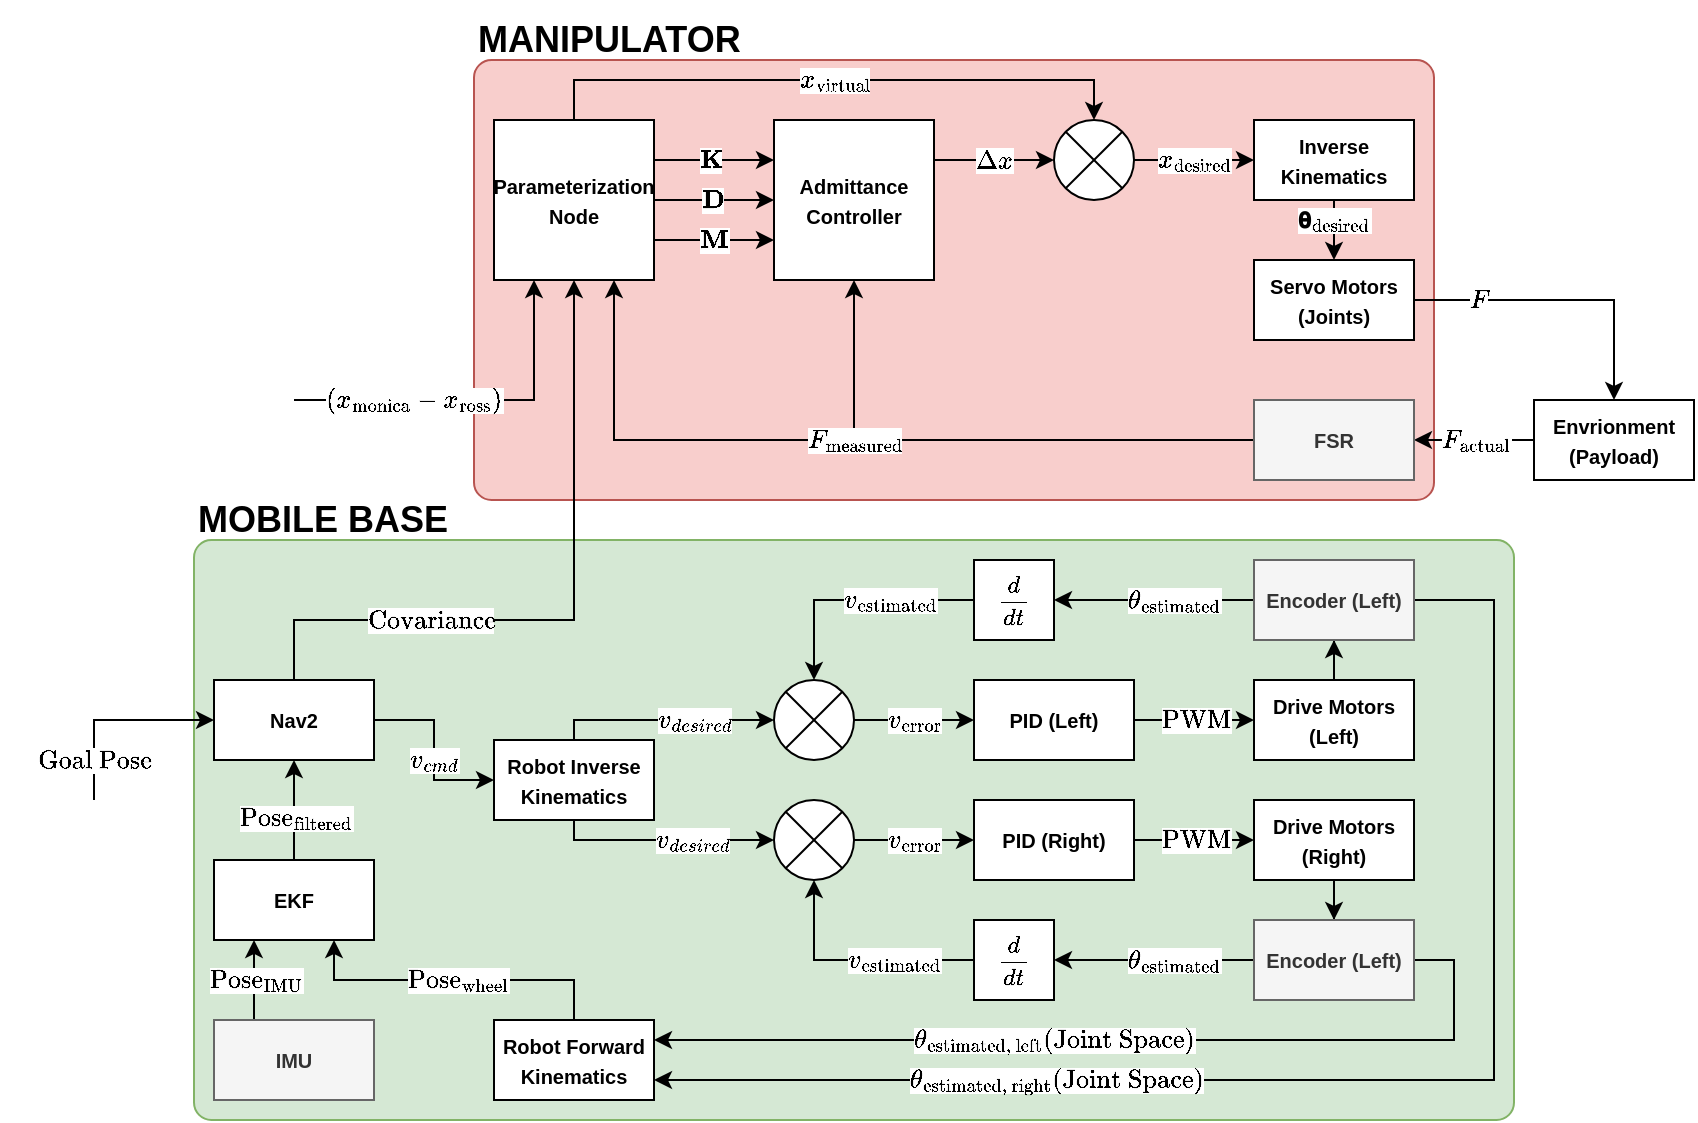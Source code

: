 <mxfile version="27.0.9" pages="3">
  <diagram name="single_agent" id="ryqNPN8wRz4Cyqu5al1_">
    <mxGraphModel dx="1233" dy="880" grid="1" gridSize="10" guides="1" tooltips="1" connect="1" arrows="1" fold="1" page="1" pageScale="1" pageWidth="1100" pageHeight="850" math="1" shadow="0">
      <root>
        <mxCell id="0" />
        <mxCell id="1" parent="0" />
        <mxCell id="uW8E3HxP_4AaOPdNI9cq-65" value="" style="rounded=1;whiteSpace=wrap;html=1;fillColor=#f8cecc;strokeColor=#b85450;arcSize=4;fontStyle=1" parent="1" vertex="1">
          <mxGeometry x="330" y="230" width="480" height="220" as="geometry" />
        </mxCell>
        <mxCell id="uW8E3HxP_4AaOPdNI9cq-63" value="" style="rounded=1;whiteSpace=wrap;html=1;fillColor=#d5e8d4;strokeColor=#82b366;arcSize=3;fontStyle=1" parent="1" vertex="1">
          <mxGeometry x="190" y="470" width="660" height="290" as="geometry" />
        </mxCell>
        <mxCell id="vg7OMJK1I1ZizCe8qIWx-28" style="edgeStyle=orthogonalEdgeStyle;rounded=0;orthogonalLoop=1;jettySize=auto;html=1;entryX=0;entryY=0.5;entryDx=0;entryDy=0;fontStyle=1" parent="1" source="vg7OMJK1I1ZizCe8qIWx-2" target="vg7OMJK1I1ZizCe8qIWx-3" edge="1">
          <mxGeometry relative="1" as="geometry" />
        </mxCell>
        <mxCell id="uW8E3HxP_4AaOPdNI9cq-33" value="`v_{cmd}`" style="edgeLabel;html=1;align=center;verticalAlign=middle;resizable=0;points=[];fontStyle=1" parent="vg7OMJK1I1ZizCe8qIWx-28" vertex="1" connectable="0">
          <mxGeometry x="-0.067" y="-2" relative="1" as="geometry">
            <mxPoint x="2" y="8" as="offset" />
          </mxGeometry>
        </mxCell>
        <mxCell id="uW8E3HxP_4AaOPdNI9cq-27" style="edgeStyle=orthogonalEdgeStyle;rounded=0;orthogonalLoop=1;jettySize=auto;html=1;entryX=0.5;entryY=1;entryDx=0;entryDy=0;fontStyle=1" parent="1" source="vg7OMJK1I1ZizCe8qIWx-2" target="uW8E3HxP_4AaOPdNI9cq-6" edge="1">
          <mxGeometry relative="1" as="geometry">
            <Array as="points">
              <mxPoint x="240" y="510" />
              <mxPoint x="380" y="510" />
            </Array>
          </mxGeometry>
        </mxCell>
        <mxCell id="uW8E3HxP_4AaOPdNI9cq-53" value="`\text{Covariance}`" style="edgeLabel;html=1;align=center;verticalAlign=middle;resizable=0;points=[];fontStyle=1" parent="uW8E3HxP_4AaOPdNI9cq-27" vertex="1" connectable="0">
          <mxGeometry x="-0.424" y="-3" relative="1" as="geometry">
            <mxPoint y="-3" as="offset" />
          </mxGeometry>
        </mxCell>
        <mxCell id="vg7OMJK1I1ZizCe8qIWx-2" value="&lt;font style=&quot;font-size: 10px;&quot;&gt;Nav2&lt;/font&gt;" style="rounded=0;whiteSpace=wrap;html=1;fontStyle=1" parent="1" vertex="1">
          <mxGeometry x="200" y="540" width="80" height="40" as="geometry" />
        </mxCell>
        <mxCell id="vg7OMJK1I1ZizCe8qIWx-3" value="&lt;font style=&quot;font-size: 10px;&quot;&gt;Robot Inverse Kinematics&lt;/font&gt;" style="rounded=0;whiteSpace=wrap;html=1;fontStyle=1" parent="1" vertex="1">
          <mxGeometry x="340" y="570" width="80" height="40" as="geometry" />
        </mxCell>
        <mxCell id="vg7OMJK1I1ZizCe8qIWx-35" style="edgeStyle=orthogonalEdgeStyle;rounded=0;orthogonalLoop=1;jettySize=auto;html=1;entryX=0;entryY=0.5;entryDx=0;entryDy=0;fontStyle=1" parent="1" source="vg7OMJK1I1ZizCe8qIWx-4" target="vg7OMJK1I1ZizCe8qIWx-7" edge="1">
          <mxGeometry relative="1" as="geometry" />
        </mxCell>
        <mxCell id="uW8E3HxP_4AaOPdNI9cq-69" value="`\text{PWM}`" style="edgeLabel;html=1;align=center;verticalAlign=middle;resizable=0;points=[];fontStyle=1" parent="vg7OMJK1I1ZizCe8qIWx-35" vertex="1" connectable="0">
          <mxGeometry x="-0.352" relative="1" as="geometry">
            <mxPoint x="11" as="offset" />
          </mxGeometry>
        </mxCell>
        <mxCell id="vg7OMJK1I1ZizCe8qIWx-4" value="&lt;font style=&quot;font-size: 10px;&quot;&gt;PID (Left)&lt;/font&gt;" style="rounded=0;whiteSpace=wrap;html=1;fontStyle=1" parent="1" vertex="1">
          <mxGeometry x="580" y="540" width="80" height="40" as="geometry" />
        </mxCell>
        <mxCell id="vg7OMJK1I1ZizCe8qIWx-31" style="edgeStyle=orthogonalEdgeStyle;rounded=0;orthogonalLoop=1;jettySize=auto;html=1;entryX=0;entryY=0.5;entryDx=0;entryDy=0;fontStyle=1" parent="1" source="vg7OMJK1I1ZizCe8qIWx-5" target="vg7OMJK1I1ZizCe8qIWx-4" edge="1">
          <mxGeometry relative="1" as="geometry" />
        </mxCell>
        <mxCell id="uW8E3HxP_4AaOPdNI9cq-82" value="`v_{\text{error}}`" style="edgeLabel;html=1;align=center;verticalAlign=middle;resizable=0;points=[];fontStyle=1" parent="vg7OMJK1I1ZizCe8qIWx-31" vertex="1" connectable="0">
          <mxGeometry x="-0.181" y="-3" relative="1" as="geometry">
            <mxPoint x="5" y="-3" as="offset" />
          </mxGeometry>
        </mxCell>
        <mxCell id="vg7OMJK1I1ZizCe8qIWx-5" value="" style="verticalLabelPosition=bottom;verticalAlign=top;html=1;shape=mxgraph.flowchart.or;fontStyle=1" parent="1" vertex="1">
          <mxGeometry x="480" y="540" width="40" height="40" as="geometry" />
        </mxCell>
        <mxCell id="vg7OMJK1I1ZizCe8qIWx-32" style="edgeStyle=orthogonalEdgeStyle;rounded=0;orthogonalLoop=1;jettySize=auto;html=1;entryX=0;entryY=0.5;entryDx=0;entryDy=0;fontStyle=1" parent="1" source="vg7OMJK1I1ZizCe8qIWx-6" target="vg7OMJK1I1ZizCe8qIWx-11" edge="1">
          <mxGeometry relative="1" as="geometry" />
        </mxCell>
        <mxCell id="uW8E3HxP_4AaOPdNI9cq-83" value="`v_{\text{error}}`" style="edgeLabel;html=1;align=center;verticalAlign=middle;resizable=0;points=[];fontStyle=1" parent="vg7OMJK1I1ZizCe8qIWx-32" vertex="1" connectable="0">
          <mxGeometry x="0.162" y="-1" relative="1" as="geometry">
            <mxPoint x="-5" y="-1" as="offset" />
          </mxGeometry>
        </mxCell>
        <mxCell id="vg7OMJK1I1ZizCe8qIWx-6" value="" style="verticalLabelPosition=bottom;verticalAlign=top;html=1;shape=mxgraph.flowchart.or;fontStyle=1" parent="1" vertex="1">
          <mxGeometry x="480" y="600" width="40" height="40" as="geometry" />
        </mxCell>
        <mxCell id="vg7OMJK1I1ZizCe8qIWx-36" style="edgeStyle=orthogonalEdgeStyle;rounded=0;orthogonalLoop=1;jettySize=auto;html=1;entryX=0.5;entryY=1;entryDx=0;entryDy=0;fontStyle=1" parent="1" source="vg7OMJK1I1ZizCe8qIWx-7" target="vg7OMJK1I1ZizCe8qIWx-10" edge="1">
          <mxGeometry relative="1" as="geometry" />
        </mxCell>
        <mxCell id="vg7OMJK1I1ZizCe8qIWx-7" value="&lt;span style=&quot;font-size: 10px;&quot;&gt;Drive Motors (Left)&lt;/span&gt;" style="rounded=0;whiteSpace=wrap;html=1;fontStyle=1" parent="1" vertex="1">
          <mxGeometry x="720" y="540" width="80" height="40" as="geometry" />
        </mxCell>
        <mxCell id="vg7OMJK1I1ZizCe8qIWx-18" style="edgeStyle=orthogonalEdgeStyle;rounded=0;orthogonalLoop=1;jettySize=auto;html=1;entryX=1;entryY=0.5;entryDx=0;entryDy=0;exitX=0;exitY=0.5;exitDx=0;exitDy=0;fontStyle=1" parent="1" source="vg7OMJK1I1ZizCe8qIWx-10" target="vg7OMJK1I1ZizCe8qIWx-17" edge="1">
          <mxGeometry relative="1" as="geometry" />
        </mxCell>
        <mxCell id="uW8E3HxP_4AaOPdNI9cq-66" value="`\theta_{\text{estimated}}`" style="edgeLabel;html=1;align=center;verticalAlign=middle;resizable=0;points=[];fontStyle=1" parent="vg7OMJK1I1ZizCe8qIWx-18" vertex="1" connectable="0">
          <mxGeometry x="0.04" y="4" relative="1" as="geometry">
            <mxPoint x="12" y="-4" as="offset" />
          </mxGeometry>
        </mxCell>
        <mxCell id="vg7OMJK1I1ZizCe8qIWx-25" style="edgeStyle=orthogonalEdgeStyle;rounded=0;orthogonalLoop=1;jettySize=auto;html=1;entryX=1;entryY=0.75;entryDx=0;entryDy=0;exitX=1;exitY=0.5;exitDx=0;exitDy=0;fontStyle=1" parent="1" source="vg7OMJK1I1ZizCe8qIWx-10" target="vg7OMJK1I1ZizCe8qIWx-24" edge="1">
          <mxGeometry relative="1" as="geometry">
            <Array as="points">
              <mxPoint x="840" y="500" />
              <mxPoint x="840" y="740" />
              <mxPoint x="420" y="740" />
            </Array>
          </mxGeometry>
        </mxCell>
        <mxCell id="uW8E3HxP_4AaOPdNI9cq-71" value="`\theta_{\text{estimated, right}} \text{(Joint Space)}`" style="edgeLabel;html=1;align=center;verticalAlign=middle;resizable=0;points=[];fontStyle=1" parent="vg7OMJK1I1ZizCe8qIWx-25" vertex="1" connectable="0">
          <mxGeometry x="0.199" y="4" relative="1" as="geometry">
            <mxPoint x="-80" y="-4" as="offset" />
          </mxGeometry>
        </mxCell>
        <mxCell id="vg7OMJK1I1ZizCe8qIWx-10" value="&lt;span style=&quot;font-size: 10px;&quot;&gt;Encoder (Left)&lt;/span&gt;" style="rounded=0;whiteSpace=wrap;html=1;fillColor=#f5f5f5;strokeColor=#666666;fontStyle=1;fillStyle=auto;fontColor=#333333;" parent="1" vertex="1">
          <mxGeometry x="720" y="480" width="80" height="40" as="geometry" />
        </mxCell>
        <mxCell id="vg7OMJK1I1ZizCe8qIWx-37" style="edgeStyle=orthogonalEdgeStyle;rounded=0;orthogonalLoop=1;jettySize=auto;html=1;entryX=0;entryY=0.5;entryDx=0;entryDy=0;fontStyle=1" parent="1" source="vg7OMJK1I1ZizCe8qIWx-11" target="vg7OMJK1I1ZizCe8qIWx-12" edge="1">
          <mxGeometry relative="1" as="geometry" />
        </mxCell>
        <mxCell id="uW8E3HxP_4AaOPdNI9cq-68" value="`\text{PWM}`" style="edgeLabel;html=1;align=center;verticalAlign=middle;resizable=0;points=[];fontStyle=1" parent="vg7OMJK1I1ZizCe8qIWx-37" vertex="1" connectable="0">
          <mxGeometry x="-0.219" y="-1" relative="1" as="geometry">
            <mxPoint x="7" y="-1" as="offset" />
          </mxGeometry>
        </mxCell>
        <mxCell id="vg7OMJK1I1ZizCe8qIWx-11" value="&lt;font style=&quot;font-size: 10px;&quot;&gt;PID (Right)&lt;/font&gt;" style="rounded=0;whiteSpace=wrap;html=1;fontStyle=1" parent="1" vertex="1">
          <mxGeometry x="580" y="600" width="80" height="40" as="geometry" />
        </mxCell>
        <mxCell id="vg7OMJK1I1ZizCe8qIWx-38" style="edgeStyle=orthogonalEdgeStyle;rounded=0;orthogonalLoop=1;jettySize=auto;html=1;entryX=0.5;entryY=0;entryDx=0;entryDy=0;fontStyle=1" parent="1" source="vg7OMJK1I1ZizCe8qIWx-12" target="vg7OMJK1I1ZizCe8qIWx-13" edge="1">
          <mxGeometry relative="1" as="geometry" />
        </mxCell>
        <mxCell id="vg7OMJK1I1ZizCe8qIWx-12" value="&lt;span style=&quot;font-size: 10px;&quot;&gt;Drive Motors (Right)&lt;/span&gt;" style="rounded=0;whiteSpace=wrap;html=1;fontStyle=1" parent="1" vertex="1">
          <mxGeometry x="720" y="600" width="80" height="40" as="geometry" />
        </mxCell>
        <mxCell id="vg7OMJK1I1ZizCe8qIWx-20" style="edgeStyle=orthogonalEdgeStyle;rounded=0;orthogonalLoop=1;jettySize=auto;html=1;entryX=1;entryY=0.5;entryDx=0;entryDy=0;exitX=0;exitY=0.5;exitDx=0;exitDy=0;fontStyle=1" parent="1" source="vg7OMJK1I1ZizCe8qIWx-13" target="vg7OMJK1I1ZizCe8qIWx-14" edge="1">
          <mxGeometry relative="1" as="geometry" />
        </mxCell>
        <mxCell id="uW8E3HxP_4AaOPdNI9cq-67" value="`\theta_{\text{estimated}}`" style="edgeLabel;html=1;align=center;verticalAlign=middle;resizable=0;points=[];fontStyle=1" parent="vg7OMJK1I1ZizCe8qIWx-20" vertex="1" connectable="0">
          <mxGeometry x="0.086" y="1" relative="1" as="geometry">
            <mxPoint x="14" y="-1" as="offset" />
          </mxGeometry>
        </mxCell>
        <mxCell id="vg7OMJK1I1ZizCe8qIWx-26" style="edgeStyle=orthogonalEdgeStyle;rounded=0;orthogonalLoop=1;jettySize=auto;html=1;exitX=1;exitY=0.5;exitDx=0;exitDy=0;entryX=1;entryY=0.25;entryDx=0;entryDy=0;fontStyle=1" parent="1" source="vg7OMJK1I1ZizCe8qIWx-13" target="vg7OMJK1I1ZizCe8qIWx-24" edge="1">
          <mxGeometry relative="1" as="geometry">
            <mxPoint x="370" y="710" as="targetPoint" />
            <Array as="points">
              <mxPoint x="820" y="680" />
              <mxPoint x="820" y="720" />
              <mxPoint x="420" y="720" />
            </Array>
          </mxGeometry>
        </mxCell>
        <mxCell id="vg7OMJK1I1ZizCe8qIWx-13" value="&lt;span style=&quot;font-size: 10px;&quot;&gt;Encoder (Left)&lt;/span&gt;" style="rounded=0;whiteSpace=wrap;html=1;fillColor=#f5f5f5;strokeColor=#666666;fontStyle=1;fillStyle=auto;fontColor=#333333;" parent="1" vertex="1">
          <mxGeometry x="720" y="660" width="80" height="40" as="geometry" />
        </mxCell>
        <mxCell id="vg7OMJK1I1ZizCe8qIWx-14" value="&lt;span style=&quot;font-size: 10px;&quot;&gt;`\frac{d}{dt}`&lt;/span&gt;" style="rounded=0;whiteSpace=wrap;html=1;fontStyle=1" parent="1" vertex="1">
          <mxGeometry x="580" y="660" width="40" height="40" as="geometry" />
        </mxCell>
        <mxCell id="vg7OMJK1I1ZizCe8qIWx-17" value="&lt;span style=&quot;font-size: 10px;&quot;&gt;`\frac{d}{dt}`&lt;/span&gt;" style="rounded=0;whiteSpace=wrap;html=1;fontStyle=1" parent="1" vertex="1">
          <mxGeometry x="580" y="480" width="40" height="40" as="geometry" />
        </mxCell>
        <mxCell id="vg7OMJK1I1ZizCe8qIWx-19" style="edgeStyle=orthogonalEdgeStyle;rounded=0;orthogonalLoop=1;jettySize=auto;html=1;entryX=0.5;entryY=0;entryDx=0;entryDy=0;entryPerimeter=0;fontStyle=1" parent="1" source="vg7OMJK1I1ZizCe8qIWx-17" target="vg7OMJK1I1ZizCe8qIWx-5" edge="1">
          <mxGeometry relative="1" as="geometry" />
        </mxCell>
        <mxCell id="uW8E3HxP_4AaOPdNI9cq-79" value="`v_{\text{estimated}}`" style="edgeLabel;html=1;align=center;verticalAlign=middle;resizable=0;points=[];fontStyle=1" parent="vg7OMJK1I1ZizCe8qIWx-19" vertex="1" connectable="0">
          <mxGeometry x="-0.295" y="2" relative="1" as="geometry">
            <mxPoint y="-2" as="offset" />
          </mxGeometry>
        </mxCell>
        <mxCell id="vg7OMJK1I1ZizCe8qIWx-21" style="edgeStyle=orthogonalEdgeStyle;rounded=0;orthogonalLoop=1;jettySize=auto;html=1;entryX=0.5;entryY=1;entryDx=0;entryDy=0;entryPerimeter=0;fontStyle=1" parent="1" source="vg7OMJK1I1ZizCe8qIWx-14" target="vg7OMJK1I1ZizCe8qIWx-6" edge="1">
          <mxGeometry relative="1" as="geometry" />
        </mxCell>
        <mxCell id="uW8E3HxP_4AaOPdNI9cq-80" value="`v_{\text{estimated}}`" style="edgeLabel;html=1;align=center;verticalAlign=middle;resizable=0;points=[];fontStyle=1" parent="vg7OMJK1I1ZizCe8qIWx-21" vertex="1" connectable="0">
          <mxGeometry x="-0.143" y="1" relative="1" as="geometry">
            <mxPoint x="11" y="-1" as="offset" />
          </mxGeometry>
        </mxCell>
        <mxCell id="vg7OMJK1I1ZizCe8qIWx-27" style="edgeStyle=orthogonalEdgeStyle;rounded=0;orthogonalLoop=1;jettySize=auto;html=1;entryX=0.75;entryY=1;entryDx=0;entryDy=0;exitX=0.5;exitY=0;exitDx=0;exitDy=0;fontStyle=1" parent="1" source="vg7OMJK1I1ZizCe8qIWx-24" target="uW8E3HxP_4AaOPdNI9cq-72" edge="1">
          <mxGeometry relative="1" as="geometry" />
        </mxCell>
        <mxCell id="uW8E3HxP_4AaOPdNI9cq-49" value="`\text{Pose}_{\text{wheel}}`" style="edgeLabel;html=1;align=center;verticalAlign=middle;resizable=0;points=[];fontStyle=1" parent="vg7OMJK1I1ZizCe8qIWx-27" vertex="1" connectable="0">
          <mxGeometry x="0.464" y="-1" relative="1" as="geometry">
            <mxPoint x="39" y="1" as="offset" />
          </mxGeometry>
        </mxCell>
        <mxCell id="vg7OMJK1I1ZizCe8qIWx-24" value="&lt;font style=&quot;font-size: 10px;&quot;&gt;Robot Forward Kinematics&lt;/font&gt;" style="rounded=0;whiteSpace=wrap;html=1;fontStyle=1" parent="1" vertex="1">
          <mxGeometry x="340" y="710" width="80" height="40" as="geometry" />
        </mxCell>
        <mxCell id="vg7OMJK1I1ZizCe8qIWx-29" style="edgeStyle=orthogonalEdgeStyle;rounded=0;orthogonalLoop=1;jettySize=auto;html=1;entryX=0;entryY=0.5;entryDx=0;entryDy=0;entryPerimeter=0;exitX=0.5;exitY=0;exitDx=0;exitDy=0;fontStyle=1" parent="1" source="vg7OMJK1I1ZizCe8qIWx-3" target="vg7OMJK1I1ZizCe8qIWx-5" edge="1">
          <mxGeometry relative="1" as="geometry">
            <Array as="points">
              <mxPoint x="380" y="560" />
            </Array>
          </mxGeometry>
        </mxCell>
        <mxCell id="uW8E3HxP_4AaOPdNI9cq-35" value="`v_{desired}`" style="edgeLabel;html=1;align=center;verticalAlign=middle;resizable=0;points=[];fontStyle=1" parent="vg7OMJK1I1ZizCe8qIWx-29" vertex="1" connectable="0">
          <mxGeometry x="0.076" y="1" relative="1" as="geometry">
            <mxPoint x="11" y="1" as="offset" />
          </mxGeometry>
        </mxCell>
        <mxCell id="vg7OMJK1I1ZizCe8qIWx-30" style="edgeStyle=orthogonalEdgeStyle;rounded=0;orthogonalLoop=1;jettySize=auto;html=1;entryX=0;entryY=0.5;entryDx=0;entryDy=0;entryPerimeter=0;exitX=0.5;exitY=1;exitDx=0;exitDy=0;fontStyle=1" parent="1" source="vg7OMJK1I1ZizCe8qIWx-3" target="vg7OMJK1I1ZizCe8qIWx-6" edge="1">
          <mxGeometry relative="1" as="geometry">
            <Array as="points">
              <mxPoint x="380" y="620" />
            </Array>
          </mxGeometry>
        </mxCell>
        <mxCell id="uW8E3HxP_4AaOPdNI9cq-81" value="`v_{desired}`" style="edgeLabel;html=1;align=center;verticalAlign=middle;resizable=0;points=[];fontStyle=1" parent="vg7OMJK1I1ZizCe8qIWx-30" vertex="1" connectable="0">
          <mxGeometry x="0.252" relative="1" as="geometry">
            <mxPoint as="offset" />
          </mxGeometry>
        </mxCell>
        <mxCell id="vg7OMJK1I1ZizCe8qIWx-34" style="edgeStyle=orthogonalEdgeStyle;rounded=0;orthogonalLoop=1;jettySize=auto;html=1;exitX=0.25;exitY=0;exitDx=0;exitDy=0;entryX=0.25;entryY=1;entryDx=0;entryDy=0;fontStyle=1" parent="1" source="vg7OMJK1I1ZizCe8qIWx-33" target="uW8E3HxP_4AaOPdNI9cq-72" edge="1">
          <mxGeometry relative="1" as="geometry" />
        </mxCell>
        <mxCell id="uW8E3HxP_4AaOPdNI9cq-4" value="`\text{Pose}_{\text{IMU}}`" style="edgeLabel;html=1;align=center;verticalAlign=middle;resizable=0;points=[];fontStyle=1" parent="vg7OMJK1I1ZizCe8qIWx-34" vertex="1" connectable="0">
          <mxGeometry x="-0.192" relative="1" as="geometry">
            <mxPoint x="1" y="-4" as="offset" />
          </mxGeometry>
        </mxCell>
        <mxCell id="uW8E3HxP_4AaOPdNI9cq-13" style="edgeStyle=orthogonalEdgeStyle;rounded=0;orthogonalLoop=1;jettySize=auto;html=1;entryX=0;entryY=0.5;entryDx=0;entryDy=0;fontStyle=1" parent="1" source="uW8E3HxP_4AaOPdNI9cq-6" target="uW8E3HxP_4AaOPdNI9cq-7" edge="1">
          <mxGeometry relative="1" as="geometry" />
        </mxCell>
        <mxCell id="uW8E3HxP_4AaOPdNI9cq-40" value="`\mathbf{D}`" style="edgeLabel;html=1;align=center;verticalAlign=middle;resizable=0;points=[];fontStyle=1" parent="uW8E3HxP_4AaOPdNI9cq-13" vertex="1" connectable="0">
          <mxGeometry x="-0.057" relative="1" as="geometry">
            <mxPoint as="offset" />
          </mxGeometry>
        </mxCell>
        <mxCell id="uW8E3HxP_4AaOPdNI9cq-25" style="edgeStyle=orthogonalEdgeStyle;rounded=0;orthogonalLoop=1;jettySize=auto;html=1;exitX=1;exitY=0.25;exitDx=0;exitDy=0;entryX=0;entryY=0.25;entryDx=0;entryDy=0;fontStyle=1" parent="1" source="uW8E3HxP_4AaOPdNI9cq-6" target="uW8E3HxP_4AaOPdNI9cq-7" edge="1">
          <mxGeometry relative="1" as="geometry" />
        </mxCell>
        <mxCell id="uW8E3HxP_4AaOPdNI9cq-37" value="`\mathbf{K}`" style="edgeLabel;html=1;align=center;verticalAlign=middle;resizable=0;points=[];fontStyle=1" parent="uW8E3HxP_4AaOPdNI9cq-25" vertex="1" connectable="0">
          <mxGeometry x="-0.09" relative="1" as="geometry">
            <mxPoint as="offset" />
          </mxGeometry>
        </mxCell>
        <mxCell id="uW8E3HxP_4AaOPdNI9cq-26" style="edgeStyle=orthogonalEdgeStyle;rounded=0;orthogonalLoop=1;jettySize=auto;html=1;exitX=1;exitY=0.75;exitDx=0;exitDy=0;entryX=0;entryY=0.75;entryDx=0;entryDy=0;fontStyle=1" parent="1" source="uW8E3HxP_4AaOPdNI9cq-6" target="uW8E3HxP_4AaOPdNI9cq-7" edge="1">
          <mxGeometry relative="1" as="geometry" />
        </mxCell>
        <mxCell id="uW8E3HxP_4AaOPdNI9cq-41" value="`\mathbf{M}`" style="edgeLabel;html=1;align=center;verticalAlign=middle;resizable=0;points=[];fontStyle=1" parent="uW8E3HxP_4AaOPdNI9cq-26" vertex="1" connectable="0">
          <mxGeometry x="0.166" y="-1" relative="1" as="geometry">
            <mxPoint x="-5" y="-1" as="offset" />
          </mxGeometry>
        </mxCell>
        <mxCell id="uW8E3HxP_4AaOPdNI9cq-6" value="&lt;font style=&quot;font-size: 10px;&quot;&gt;Parameterization&lt;/font&gt;&lt;div&gt;&lt;font style=&quot;font-size: 10px;&quot;&gt;Node&lt;/font&gt;&lt;/div&gt;" style="rounded=0;whiteSpace=wrap;html=1;fontStyle=1" parent="1" vertex="1">
          <mxGeometry x="340" y="260" width="80" height="80" as="geometry" />
        </mxCell>
        <mxCell id="uW8E3HxP_4AaOPdNI9cq-7" value="&lt;span style=&quot;font-size: 10px;&quot;&gt;Admittance Controller&lt;/span&gt;" style="rounded=0;whiteSpace=wrap;html=1;fontStyle=1" parent="1" vertex="1">
          <mxGeometry x="480" y="260" width="80" height="80" as="geometry" />
        </mxCell>
        <mxCell id="uW8E3HxP_4AaOPdNI9cq-29" style="edgeStyle=orthogonalEdgeStyle;rounded=0;orthogonalLoop=1;jettySize=auto;html=1;entryX=0.5;entryY=0;entryDx=0;entryDy=0;fontStyle=1" parent="1" source="uW8E3HxP_4AaOPdNI9cq-8" target="uW8E3HxP_4AaOPdNI9cq-16" edge="1">
          <mxGeometry relative="1" as="geometry" />
        </mxCell>
        <mxCell id="uW8E3HxP_4AaOPdNI9cq-51" value="`\mathbf{\theta}_{\text{desired}}`" style="edgeLabel;html=1;align=center;verticalAlign=middle;resizable=0;points=[];fontStyle=1" parent="uW8E3HxP_4AaOPdNI9cq-29" vertex="1" connectable="0">
          <mxGeometry x="0.64" relative="1" as="geometry">
            <mxPoint y="-11" as="offset" />
          </mxGeometry>
        </mxCell>
        <mxCell id="uW8E3HxP_4AaOPdNI9cq-8" value="&lt;span style=&quot;font-size: 10px;&quot;&gt;Inverse Kinematics&lt;/span&gt;" style="rounded=0;whiteSpace=wrap;html=1;fontStyle=1" parent="1" vertex="1">
          <mxGeometry x="720" y="260" width="80" height="40" as="geometry" />
        </mxCell>
        <mxCell id="uW8E3HxP_4AaOPdNI9cq-9" value="" style="verticalLabelPosition=bottom;verticalAlign=top;html=1;shape=mxgraph.flowchart.or;fontStyle=1" parent="1" vertex="1">
          <mxGeometry x="620" y="260" width="40" height="40" as="geometry" />
        </mxCell>
        <mxCell id="uW8E3HxP_4AaOPdNI9cq-11" style="edgeStyle=orthogonalEdgeStyle;rounded=0;orthogonalLoop=1;jettySize=auto;html=1;entryX=0.5;entryY=0;entryDx=0;entryDy=0;entryPerimeter=0;exitX=0.5;exitY=0;exitDx=0;exitDy=0;fontStyle=1" parent="1" source="uW8E3HxP_4AaOPdNI9cq-6" target="uW8E3HxP_4AaOPdNI9cq-9" edge="1">
          <mxGeometry relative="1" as="geometry">
            <Array as="points">
              <mxPoint x="380" y="240" />
              <mxPoint x="640" y="240" />
            </Array>
          </mxGeometry>
        </mxCell>
        <mxCell id="uW8E3HxP_4AaOPdNI9cq-42" value="`x_{\text{virtual}}`" style="edgeLabel;html=1;align=center;verticalAlign=middle;resizable=0;points=[];fontStyle=1" parent="uW8E3HxP_4AaOPdNI9cq-11" vertex="1" connectable="0">
          <mxGeometry x="0.007" y="-1" relative="1" as="geometry">
            <mxPoint x="-1" y="-1" as="offset" />
          </mxGeometry>
        </mxCell>
        <mxCell id="uW8E3HxP_4AaOPdNI9cq-12" style="edgeStyle=orthogonalEdgeStyle;rounded=0;orthogonalLoop=1;jettySize=auto;html=1;entryX=0;entryY=0.5;entryDx=0;entryDy=0;entryPerimeter=0;exitX=1;exitY=0.25;exitDx=0;exitDy=0;fontStyle=1" parent="1" source="uW8E3HxP_4AaOPdNI9cq-7" target="uW8E3HxP_4AaOPdNI9cq-9" edge="1">
          <mxGeometry relative="1" as="geometry" />
        </mxCell>
        <mxCell id="uW8E3HxP_4AaOPdNI9cq-47" value="`\Delta x`" style="edgeLabel;html=1;align=center;verticalAlign=middle;resizable=0;points=[];fontStyle=1" parent="uW8E3HxP_4AaOPdNI9cq-12" vertex="1" connectable="0">
          <mxGeometry relative="1" as="geometry">
            <mxPoint as="offset" />
          </mxGeometry>
        </mxCell>
        <mxCell id="uW8E3HxP_4AaOPdNI9cq-14" style="edgeStyle=orthogonalEdgeStyle;rounded=0;orthogonalLoop=1;jettySize=auto;html=1;entryX=0;entryY=0.5;entryDx=0;entryDy=0;fontStyle=1" parent="1" source="uW8E3HxP_4AaOPdNI9cq-9" target="uW8E3HxP_4AaOPdNI9cq-8" edge="1">
          <mxGeometry relative="1" as="geometry">
            <mxPoint x="715" y="303" as="targetPoint" />
          </mxGeometry>
        </mxCell>
        <mxCell id="uW8E3HxP_4AaOPdNI9cq-48" value="`x_{\text{desired}}`" style="edgeLabel;html=1;align=center;verticalAlign=middle;resizable=0;points=[];fontStyle=1" parent="uW8E3HxP_4AaOPdNI9cq-14" vertex="1" connectable="0">
          <mxGeometry x="0.2" y="-1" relative="1" as="geometry">
            <mxPoint x="-6" y="-1" as="offset" />
          </mxGeometry>
        </mxCell>
        <mxCell id="uW8E3HxP_4AaOPdNI9cq-30" style="edgeStyle=orthogonalEdgeStyle;rounded=0;orthogonalLoop=1;jettySize=auto;html=1;entryX=0.5;entryY=0;entryDx=0;entryDy=0;fontStyle=1" parent="1" source="uW8E3HxP_4AaOPdNI9cq-16" target="uW8E3HxP_4AaOPdNI9cq-17" edge="1">
          <mxGeometry relative="1" as="geometry" />
        </mxCell>
        <mxCell id="uW8E3HxP_4AaOPdNI9cq-52" value="`F`" style="edgeLabel;html=1;align=center;verticalAlign=middle;resizable=0;points=[];fontStyle=1" parent="uW8E3HxP_4AaOPdNI9cq-30" vertex="1" connectable="0">
          <mxGeometry x="-0.016" relative="1" as="geometry">
            <mxPoint x="-42" as="offset" />
          </mxGeometry>
        </mxCell>
        <mxCell id="uW8E3HxP_4AaOPdNI9cq-16" value="&lt;span style=&quot;font-size: 10px;&quot;&gt;Servo Motors&lt;/span&gt;&lt;div&gt;&lt;span style=&quot;font-size: 10px;&quot;&gt;(Joints)&lt;/span&gt;&lt;/div&gt;" style="rounded=0;whiteSpace=wrap;html=1;fontStyle=1" parent="1" vertex="1">
          <mxGeometry x="720" y="330" width="80" height="40" as="geometry" />
        </mxCell>
        <mxCell id="uW8E3HxP_4AaOPdNI9cq-24" style="edgeStyle=orthogonalEdgeStyle;rounded=0;orthogonalLoop=1;jettySize=auto;html=1;entryX=1;entryY=0.5;entryDx=0;entryDy=0;fontStyle=1" parent="1" source="uW8E3HxP_4AaOPdNI9cq-17" target="uW8E3HxP_4AaOPdNI9cq-18" edge="1">
          <mxGeometry relative="1" as="geometry" />
        </mxCell>
        <mxCell id="uW8E3HxP_4AaOPdNI9cq-45" value="`F_{\text{actual}}`" style="edgeLabel;html=1;align=center;verticalAlign=middle;resizable=0;points=[];fontStyle=1" parent="uW8E3HxP_4AaOPdNI9cq-24" vertex="1" connectable="0">
          <mxGeometry x="-0.022" y="1" relative="1" as="geometry">
            <mxPoint y="-1" as="offset" />
          </mxGeometry>
        </mxCell>
        <mxCell id="uW8E3HxP_4AaOPdNI9cq-17" value="&lt;span style=&quot;font-size: 10px;&quot;&gt;Envrionment&lt;/span&gt;&lt;div&gt;&lt;span style=&quot;font-size: 10px;&quot;&gt;(Payload)&lt;/span&gt;&lt;/div&gt;" style="rounded=0;whiteSpace=wrap;html=1;fontStyle=1" parent="1" vertex="1">
          <mxGeometry x="860" y="400" width="80" height="40" as="geometry" />
        </mxCell>
        <mxCell id="uW8E3HxP_4AaOPdNI9cq-19" style="edgeStyle=orthogonalEdgeStyle;rounded=0;orthogonalLoop=1;jettySize=auto;html=1;entryX=0.5;entryY=1;entryDx=0;entryDy=0;fontStyle=1" parent="1" source="uW8E3HxP_4AaOPdNI9cq-18" target="uW8E3HxP_4AaOPdNI9cq-7" edge="1">
          <mxGeometry relative="1" as="geometry" />
        </mxCell>
        <mxCell id="uW8E3HxP_4AaOPdNI9cq-23" style="edgeStyle=orthogonalEdgeStyle;rounded=0;orthogonalLoop=1;jettySize=auto;html=1;entryX=0.75;entryY=1;entryDx=0;entryDy=0;fontStyle=1" parent="1" source="uW8E3HxP_4AaOPdNI9cq-18" target="uW8E3HxP_4AaOPdNI9cq-6" edge="1">
          <mxGeometry relative="1" as="geometry" />
        </mxCell>
        <mxCell id="uW8E3HxP_4AaOPdNI9cq-44" value="`F_\text{measured}`" style="edgeLabel;html=1;align=center;verticalAlign=middle;resizable=0;points=[];fontStyle=1" parent="uW8E3HxP_4AaOPdNI9cq-23" vertex="1" connectable="0">
          <mxGeometry x="0.051" relative="1" as="geometry">
            <mxPoint x="10" as="offset" />
          </mxGeometry>
        </mxCell>
        <mxCell id="uW8E3HxP_4AaOPdNI9cq-18" value="&lt;span style=&quot;font-size: 10px;&quot;&gt;FSR&lt;/span&gt;" style="rounded=0;whiteSpace=wrap;html=1;fillColor=#f5f5f5;strokeColor=#666666;fontStyle=1;fillStyle=auto;fontColor=#333333;" parent="1" vertex="1">
          <mxGeometry x="720" y="400" width="80" height="40" as="geometry" />
        </mxCell>
        <mxCell id="uW8E3HxP_4AaOPdNI9cq-21" style="edgeStyle=orthogonalEdgeStyle;rounded=0;orthogonalLoop=1;jettySize=auto;html=1;entryX=0;entryY=0.5;entryDx=0;entryDy=0;fontStyle=1" parent="1" target="vg7OMJK1I1ZizCe8qIWx-2" edge="1">
          <mxGeometry relative="1" as="geometry">
            <mxPoint x="140" y="600" as="sourcePoint" />
            <mxPoint x="250" y="610" as="targetPoint" />
            <Array as="points">
              <mxPoint x="140" y="560" />
            </Array>
          </mxGeometry>
        </mxCell>
        <mxCell id="uW8E3HxP_4AaOPdNI9cq-22" value="`\text{Goal Pose}`" style="edgeLabel;html=1;align=center;verticalAlign=middle;resizable=0;points=[];fontStyle=1" parent="uW8E3HxP_4AaOPdNI9cq-21" vertex="1" connectable="0">
          <mxGeometry x="-0.192" relative="1" as="geometry">
            <mxPoint x="-1" y="20" as="offset" />
          </mxGeometry>
        </mxCell>
        <mxCell id="uW8E3HxP_4AaOPdNI9cq-58" style="edgeStyle=orthogonalEdgeStyle;rounded=0;orthogonalLoop=1;jettySize=auto;html=1;entryX=0.25;entryY=1;entryDx=0;entryDy=0;fontStyle=1" parent="1" target="uW8E3HxP_4AaOPdNI9cq-6" edge="1">
          <mxGeometry relative="1" as="geometry">
            <Array as="points">
              <mxPoint x="250" y="400" />
              <mxPoint x="360" y="400" />
            </Array>
            <mxPoint x="240" y="400" as="sourcePoint" />
          </mxGeometry>
        </mxCell>
        <mxCell id="uW8E3HxP_4AaOPdNI9cq-62" value="`(x_{\text{monica}}-x_{\text{ross}})`" style="edgeLabel;html=1;align=center;verticalAlign=middle;resizable=0;points=[];fontStyle=1" parent="uW8E3HxP_4AaOPdNI9cq-58" vertex="1" connectable="0">
          <mxGeometry x="-0.237" relative="1" as="geometry">
            <mxPoint x="-9" as="offset" />
          </mxGeometry>
        </mxCell>
        <mxCell id="uW8E3HxP_4AaOPdNI9cq-70" value="`\theta_{\text{estimated, left}} \text{(Joint Space)}`" style="edgeLabel;html=1;align=center;verticalAlign=middle;resizable=0;points=[];fontStyle=1" parent="1" vertex="1" connectable="0">
          <mxGeometry x="620" y="720" as="geometry" />
        </mxCell>
        <mxCell id="uW8E3HxP_4AaOPdNI9cq-76" style="edgeStyle=orthogonalEdgeStyle;rounded=0;orthogonalLoop=1;jettySize=auto;html=1;entryX=0.5;entryY=1;entryDx=0;entryDy=0;fontStyle=1" parent="1" source="uW8E3HxP_4AaOPdNI9cq-72" target="vg7OMJK1I1ZizCe8qIWx-2" edge="1">
          <mxGeometry relative="1" as="geometry" />
        </mxCell>
        <mxCell id="uW8E3HxP_4AaOPdNI9cq-77" value="`\text{Pose}_{\text{filtered}}`" style="edgeLabel;html=1;align=center;verticalAlign=middle;resizable=0;points=[];fontStyle=1" parent="uW8E3HxP_4AaOPdNI9cq-76" vertex="1" connectable="0">
          <mxGeometry x="-0.149" y="-1" relative="1" as="geometry">
            <mxPoint as="offset" />
          </mxGeometry>
        </mxCell>
        <mxCell id="uW8E3HxP_4AaOPdNI9cq-72" value="&lt;font style=&quot;font-size: 10px;&quot;&gt;EKF&lt;/font&gt;" style="rounded=0;whiteSpace=wrap;html=1;fontStyle=1" parent="1" vertex="1">
          <mxGeometry x="200" y="630" width="80" height="40" as="geometry" />
        </mxCell>
        <mxCell id="vg7OMJK1I1ZizCe8qIWx-33" value="&lt;font style=&quot;font-size: 10px;&quot;&gt;IMU&lt;/font&gt;" style="rounded=0;whiteSpace=wrap;html=1;fillColor=#f5f5f5;strokeColor=#666666;fontStyle=1;fillStyle=auto;fontColor=#333333;" parent="1" vertex="1">
          <mxGeometry x="200" y="710" width="80" height="40" as="geometry" />
        </mxCell>
        <mxCell id="uW8E3HxP_4AaOPdNI9cq-86" value="&lt;span&gt;&lt;font style=&quot;font-size: 18px;&quot;&gt;MOBILE BASE&lt;/font&gt;&lt;/span&gt;" style="text;html=1;align=left;verticalAlign=middle;resizable=0;points=[];autosize=1;strokeColor=none;fillColor=none;fontStyle=1" parent="1" vertex="1">
          <mxGeometry x="190" y="440" width="140" height="40" as="geometry" />
        </mxCell>
        <mxCell id="uW8E3HxP_4AaOPdNI9cq-88" value="&lt;span&gt;&lt;font style=&quot;font-size: 18px;&quot;&gt;MANIPULATOR&lt;/font&gt;&lt;/span&gt;" style="text;html=1;align=left;verticalAlign=middle;resizable=0;points=[];autosize=1;strokeColor=none;fillColor=none;fontStyle=1" parent="1" vertex="1">
          <mxGeometry x="330" y="200" width="150" height="40" as="geometry" />
        </mxCell>
      </root>
    </mxGraphModel>
  </diagram>
  <diagram name="multi-agent" id="5X3l50zbkIgTA2gIW1Re">
    <mxGraphModel dx="1937" dy="1383" grid="1" gridSize="10" guides="1" tooltips="1" connect="1" arrows="1" fold="1" page="1" pageScale="1" pageWidth="1100" pageHeight="850" math="1" shadow="0">
      <root>
        <mxCell id="IHCGl6r4kFkxUqH40hnX-0" />
        <mxCell id="IHCGl6r4kFkxUqH40hnX-1" parent="IHCGl6r4kFkxUqH40hnX-0" />
        <mxCell id="gUQUB_aHqahPkXjqELlY-0" value="" style="rounded=1;whiteSpace=wrap;html=1;fillColor=#f8cecc;strokeColor=#b85450;arcSize=4;fontStyle=1" parent="IHCGl6r4kFkxUqH40hnX-1" vertex="1">
          <mxGeometry x="600" y="720" width="480" height="220" as="geometry" />
        </mxCell>
        <mxCell id="gUQUB_aHqahPkXjqELlY-2" value="" style="rounded=1;whiteSpace=wrap;html=1;fillColor=#d5e8d4;strokeColor=#82b366;arcSize=3;fontStyle=1" parent="IHCGl6r4kFkxUqH40hnX-1" vertex="1">
          <mxGeometry x="460" y="960" width="660" height="290" as="geometry" />
        </mxCell>
        <mxCell id="gUQUB_aHqahPkXjqELlY-3" style="edgeStyle=orthogonalEdgeStyle;rounded=0;orthogonalLoop=1;jettySize=auto;html=1;entryX=0;entryY=0.5;entryDx=0;entryDy=0;fontStyle=1" parent="IHCGl6r4kFkxUqH40hnX-1" source="gUQUB_aHqahPkXjqELlY-7" target="gUQUB_aHqahPkXjqELlY-8" edge="1">
          <mxGeometry relative="1" as="geometry" />
        </mxCell>
        <mxCell id="gUQUB_aHqahPkXjqELlY-4" value="`v_{cmd}`" style="edgeLabel;html=1;align=center;verticalAlign=middle;resizable=0;points=[];fontStyle=1" parent="gUQUB_aHqahPkXjqELlY-3" vertex="1" connectable="0">
          <mxGeometry x="-0.067" y="-2" relative="1" as="geometry">
            <mxPoint x="2" y="8" as="offset" />
          </mxGeometry>
        </mxCell>
        <mxCell id="gUQUB_aHqahPkXjqELlY-5" style="edgeStyle=orthogonalEdgeStyle;rounded=0;orthogonalLoop=1;jettySize=auto;html=1;entryX=0.5;entryY=1;entryDx=0;entryDy=0;fontStyle=1" parent="IHCGl6r4kFkxUqH40hnX-1" source="gUQUB_aHqahPkXjqELlY-7" target="gUQUB_aHqahPkXjqELlY-55" edge="1">
          <mxGeometry relative="1" as="geometry">
            <Array as="points">
              <mxPoint x="510" y="1000" />
              <mxPoint x="650" y="1000" />
            </Array>
          </mxGeometry>
        </mxCell>
        <mxCell id="gUQUB_aHqahPkXjqELlY-6" value="`\text{Covariance}`" style="edgeLabel;html=1;align=center;verticalAlign=middle;resizable=0;points=[];fontStyle=1" parent="gUQUB_aHqahPkXjqELlY-5" vertex="1" connectable="0">
          <mxGeometry x="-0.424" y="-3" relative="1" as="geometry">
            <mxPoint y="-3" as="offset" />
          </mxGeometry>
        </mxCell>
        <mxCell id="gUQUB_aHqahPkXjqELlY-7" value="&lt;font style=&quot;font-size: 10px;&quot;&gt;Nav2&lt;/font&gt;" style="rounded=0;whiteSpace=wrap;html=1;fontStyle=1" parent="IHCGl6r4kFkxUqH40hnX-1" vertex="1">
          <mxGeometry x="470" y="1030" width="80" height="40" as="geometry" />
        </mxCell>
        <mxCell id="gUQUB_aHqahPkXjqELlY-8" value="&lt;font style=&quot;font-size: 10px;&quot;&gt;Robot Inverse Kinematics&lt;/font&gt;" style="rounded=0;whiteSpace=wrap;html=1;fontStyle=1" parent="IHCGl6r4kFkxUqH40hnX-1" vertex="1">
          <mxGeometry x="610" y="1060" width="80" height="40" as="geometry" />
        </mxCell>
        <mxCell id="gUQUB_aHqahPkXjqELlY-9" style="edgeStyle=orthogonalEdgeStyle;rounded=0;orthogonalLoop=1;jettySize=auto;html=1;entryX=0;entryY=0.5;entryDx=0;entryDy=0;fontStyle=1" parent="IHCGl6r4kFkxUqH40hnX-1" source="gUQUB_aHqahPkXjqELlY-11" target="gUQUB_aHqahPkXjqELlY-19" edge="1">
          <mxGeometry relative="1" as="geometry" />
        </mxCell>
        <mxCell id="gUQUB_aHqahPkXjqELlY-10" value="`\text{PWM}`" style="edgeLabel;html=1;align=center;verticalAlign=middle;resizable=0;points=[];fontStyle=1" parent="gUQUB_aHqahPkXjqELlY-9" vertex="1" connectable="0">
          <mxGeometry x="-0.352" relative="1" as="geometry">
            <mxPoint x="11" as="offset" />
          </mxGeometry>
        </mxCell>
        <mxCell id="gUQUB_aHqahPkXjqELlY-11" value="&lt;font style=&quot;font-size: 10px;&quot;&gt;PID (Left)&lt;/font&gt;" style="rounded=0;whiteSpace=wrap;html=1;fontStyle=1" parent="IHCGl6r4kFkxUqH40hnX-1" vertex="1">
          <mxGeometry x="850" y="1030" width="80" height="40" as="geometry" />
        </mxCell>
        <mxCell id="gUQUB_aHqahPkXjqELlY-12" style="edgeStyle=orthogonalEdgeStyle;rounded=0;orthogonalLoop=1;jettySize=auto;html=1;entryX=0;entryY=0.5;entryDx=0;entryDy=0;fontStyle=1" parent="IHCGl6r4kFkxUqH40hnX-1" source="gUQUB_aHqahPkXjqELlY-14" target="gUQUB_aHqahPkXjqELlY-11" edge="1">
          <mxGeometry relative="1" as="geometry" />
        </mxCell>
        <mxCell id="gUQUB_aHqahPkXjqELlY-13" value="`v_{\text{error}}`" style="edgeLabel;html=1;align=center;verticalAlign=middle;resizable=0;points=[];fontStyle=1" parent="gUQUB_aHqahPkXjqELlY-12" vertex="1" connectable="0">
          <mxGeometry x="-0.181" y="-3" relative="1" as="geometry">
            <mxPoint x="5" y="-3" as="offset" />
          </mxGeometry>
        </mxCell>
        <mxCell id="gUQUB_aHqahPkXjqELlY-14" value="" style="verticalLabelPosition=bottom;verticalAlign=top;html=1;shape=mxgraph.flowchart.or;fontStyle=1" parent="IHCGl6r4kFkxUqH40hnX-1" vertex="1">
          <mxGeometry x="750" y="1030" width="40" height="40" as="geometry" />
        </mxCell>
        <mxCell id="gUQUB_aHqahPkXjqELlY-15" style="edgeStyle=orthogonalEdgeStyle;rounded=0;orthogonalLoop=1;jettySize=auto;html=1;entryX=0;entryY=0.5;entryDx=0;entryDy=0;fontStyle=1" parent="IHCGl6r4kFkxUqH40hnX-1" source="gUQUB_aHqahPkXjqELlY-17" target="gUQUB_aHqahPkXjqELlY-27" edge="1">
          <mxGeometry relative="1" as="geometry" />
        </mxCell>
        <mxCell id="gUQUB_aHqahPkXjqELlY-16" value="`v_{\text{error}}`" style="edgeLabel;html=1;align=center;verticalAlign=middle;resizable=0;points=[];fontStyle=1" parent="gUQUB_aHqahPkXjqELlY-15" vertex="1" connectable="0">
          <mxGeometry x="0.162" y="-1" relative="1" as="geometry">
            <mxPoint x="-5" y="-1" as="offset" />
          </mxGeometry>
        </mxCell>
        <mxCell id="gUQUB_aHqahPkXjqELlY-17" value="" style="verticalLabelPosition=bottom;verticalAlign=top;html=1;shape=mxgraph.flowchart.or;fontStyle=1" parent="IHCGl6r4kFkxUqH40hnX-1" vertex="1">
          <mxGeometry x="750" y="1090" width="40" height="40" as="geometry" />
        </mxCell>
        <mxCell id="gUQUB_aHqahPkXjqELlY-18" style="edgeStyle=orthogonalEdgeStyle;rounded=0;orthogonalLoop=1;jettySize=auto;html=1;entryX=0.5;entryY=1;entryDx=0;entryDy=0;fontStyle=1" parent="IHCGl6r4kFkxUqH40hnX-1" source="gUQUB_aHqahPkXjqELlY-19" target="gUQUB_aHqahPkXjqELlY-24" edge="1">
          <mxGeometry relative="1" as="geometry" />
        </mxCell>
        <mxCell id="gUQUB_aHqahPkXjqELlY-19" value="&lt;span style=&quot;font-size: 10px;&quot;&gt;Drive Motors (Left)&lt;/span&gt;" style="rounded=0;whiteSpace=wrap;html=1;fontStyle=1" parent="IHCGl6r4kFkxUqH40hnX-1" vertex="1">
          <mxGeometry x="990" y="1030" width="80" height="40" as="geometry" />
        </mxCell>
        <mxCell id="gUQUB_aHqahPkXjqELlY-20" style="edgeStyle=orthogonalEdgeStyle;rounded=0;orthogonalLoop=1;jettySize=auto;html=1;entryX=1;entryY=0.5;entryDx=0;entryDy=0;exitX=0;exitY=0.5;exitDx=0;exitDy=0;fontStyle=1" parent="IHCGl6r4kFkxUqH40hnX-1" source="gUQUB_aHqahPkXjqELlY-24" target="gUQUB_aHqahPkXjqELlY-35" edge="1">
          <mxGeometry relative="1" as="geometry" />
        </mxCell>
        <mxCell id="gUQUB_aHqahPkXjqELlY-21" value="`\theta_{\text{estimated}}`" style="edgeLabel;html=1;align=center;verticalAlign=middle;resizable=0;points=[];fontStyle=1" parent="gUQUB_aHqahPkXjqELlY-20" vertex="1" connectable="0">
          <mxGeometry x="0.04" y="4" relative="1" as="geometry">
            <mxPoint x="12" y="-4" as="offset" />
          </mxGeometry>
        </mxCell>
        <mxCell id="gUQUB_aHqahPkXjqELlY-22" style="edgeStyle=orthogonalEdgeStyle;rounded=0;orthogonalLoop=1;jettySize=auto;html=1;entryX=1;entryY=0.75;entryDx=0;entryDy=0;exitX=1;exitY=0.5;exitDx=0;exitDy=0;fontStyle=1" parent="IHCGl6r4kFkxUqH40hnX-1" source="gUQUB_aHqahPkXjqELlY-24" target="gUQUB_aHqahPkXjqELlY-42" edge="1">
          <mxGeometry relative="1" as="geometry">
            <Array as="points">
              <mxPoint x="1110" y="990" />
              <mxPoint x="1110" y="1230" />
              <mxPoint x="690" y="1230" />
            </Array>
          </mxGeometry>
        </mxCell>
        <mxCell id="gUQUB_aHqahPkXjqELlY-23" value="`\theta_{\text{estimated, right}} \text{(Joint Space)}`" style="edgeLabel;html=1;align=center;verticalAlign=middle;resizable=0;points=[];fontStyle=1" parent="gUQUB_aHqahPkXjqELlY-22" vertex="1" connectable="0">
          <mxGeometry x="0.199" y="4" relative="1" as="geometry">
            <mxPoint x="-80" y="-4" as="offset" />
          </mxGeometry>
        </mxCell>
        <mxCell id="gUQUB_aHqahPkXjqELlY-24" value="&lt;span style=&quot;font-size: 10px;&quot;&gt;Encoder (Left)&lt;/span&gt;" style="rounded=0;whiteSpace=wrap;html=1;fillColor=#f5f5f5;strokeColor=#666666;fontStyle=1;fillStyle=auto;fontColor=#333333;" parent="IHCGl6r4kFkxUqH40hnX-1" vertex="1">
          <mxGeometry x="990" y="970" width="80" height="40" as="geometry" />
        </mxCell>
        <mxCell id="gUQUB_aHqahPkXjqELlY-25" style="edgeStyle=orthogonalEdgeStyle;rounded=0;orthogonalLoop=1;jettySize=auto;html=1;entryX=0;entryY=0.5;entryDx=0;entryDy=0;fontStyle=1" parent="IHCGl6r4kFkxUqH40hnX-1" source="gUQUB_aHqahPkXjqELlY-27" target="gUQUB_aHqahPkXjqELlY-29" edge="1">
          <mxGeometry relative="1" as="geometry" />
        </mxCell>
        <mxCell id="gUQUB_aHqahPkXjqELlY-26" value="`\text{PWM}`" style="edgeLabel;html=1;align=center;verticalAlign=middle;resizable=0;points=[];fontStyle=1" parent="gUQUB_aHqahPkXjqELlY-25" vertex="1" connectable="0">
          <mxGeometry x="-0.219" y="-1" relative="1" as="geometry">
            <mxPoint x="7" y="-1" as="offset" />
          </mxGeometry>
        </mxCell>
        <mxCell id="gUQUB_aHqahPkXjqELlY-27" value="&lt;font style=&quot;font-size: 10px;&quot;&gt;PID (Right)&lt;/font&gt;" style="rounded=0;whiteSpace=wrap;html=1;fontStyle=1" parent="IHCGl6r4kFkxUqH40hnX-1" vertex="1">
          <mxGeometry x="850" y="1090" width="80" height="40" as="geometry" />
        </mxCell>
        <mxCell id="gUQUB_aHqahPkXjqELlY-28" style="edgeStyle=orthogonalEdgeStyle;rounded=0;orthogonalLoop=1;jettySize=auto;html=1;entryX=0.5;entryY=0;entryDx=0;entryDy=0;fontStyle=1" parent="IHCGl6r4kFkxUqH40hnX-1" source="gUQUB_aHqahPkXjqELlY-29" target="gUQUB_aHqahPkXjqELlY-33" edge="1">
          <mxGeometry relative="1" as="geometry" />
        </mxCell>
        <mxCell id="gUQUB_aHqahPkXjqELlY-29" value="&lt;span style=&quot;font-size: 10px;&quot;&gt;Drive Motors (Right)&lt;/span&gt;" style="rounded=0;whiteSpace=wrap;html=1;fontStyle=1" parent="IHCGl6r4kFkxUqH40hnX-1" vertex="1">
          <mxGeometry x="990" y="1090" width="80" height="40" as="geometry" />
        </mxCell>
        <mxCell id="gUQUB_aHqahPkXjqELlY-30" style="edgeStyle=orthogonalEdgeStyle;rounded=0;orthogonalLoop=1;jettySize=auto;html=1;entryX=1;entryY=0.5;entryDx=0;entryDy=0;exitX=0;exitY=0.5;exitDx=0;exitDy=0;fontStyle=1" parent="IHCGl6r4kFkxUqH40hnX-1" source="gUQUB_aHqahPkXjqELlY-33" target="gUQUB_aHqahPkXjqELlY-34" edge="1">
          <mxGeometry relative="1" as="geometry" />
        </mxCell>
        <mxCell id="gUQUB_aHqahPkXjqELlY-31" value="`\theta_{\text{estimated}}`" style="edgeLabel;html=1;align=center;verticalAlign=middle;resizable=0;points=[];fontStyle=1" parent="gUQUB_aHqahPkXjqELlY-30" vertex="1" connectable="0">
          <mxGeometry x="0.086" y="1" relative="1" as="geometry">
            <mxPoint x="14" y="-1" as="offset" />
          </mxGeometry>
        </mxCell>
        <mxCell id="gUQUB_aHqahPkXjqELlY-32" style="edgeStyle=orthogonalEdgeStyle;rounded=0;orthogonalLoop=1;jettySize=auto;html=1;exitX=1;exitY=0.5;exitDx=0;exitDy=0;entryX=1;entryY=0.25;entryDx=0;entryDy=0;fontStyle=1" parent="IHCGl6r4kFkxUqH40hnX-1" source="gUQUB_aHqahPkXjqELlY-33" target="gUQUB_aHqahPkXjqELlY-42" edge="1">
          <mxGeometry relative="1" as="geometry">
            <mxPoint x="640" y="1200" as="targetPoint" />
            <Array as="points">
              <mxPoint x="1090" y="1170" />
              <mxPoint x="1090" y="1210" />
              <mxPoint x="690" y="1210" />
            </Array>
          </mxGeometry>
        </mxCell>
        <mxCell id="gUQUB_aHqahPkXjqELlY-33" value="&lt;span style=&quot;font-size: 10px;&quot;&gt;Encoder (Left)&lt;/span&gt;" style="rounded=0;whiteSpace=wrap;html=1;fillColor=#f5f5f5;strokeColor=#666666;fontStyle=1;fillStyle=auto;fontColor=#333333;" parent="IHCGl6r4kFkxUqH40hnX-1" vertex="1">
          <mxGeometry x="990" y="1150" width="80" height="40" as="geometry" />
        </mxCell>
        <mxCell id="gUQUB_aHqahPkXjqELlY-34" value="&lt;span style=&quot;font-size: 10px;&quot;&gt;`\frac{d}{dt}`&lt;/span&gt;" style="rounded=0;whiteSpace=wrap;html=1;fontStyle=1" parent="IHCGl6r4kFkxUqH40hnX-1" vertex="1">
          <mxGeometry x="850" y="1150" width="40" height="40" as="geometry" />
        </mxCell>
        <mxCell id="gUQUB_aHqahPkXjqELlY-35" value="&lt;span style=&quot;font-size: 10px;&quot;&gt;`\frac{d}{dt}`&lt;/span&gt;" style="rounded=0;whiteSpace=wrap;html=1;fontStyle=1" parent="IHCGl6r4kFkxUqH40hnX-1" vertex="1">
          <mxGeometry x="850" y="970" width="40" height="40" as="geometry" />
        </mxCell>
        <mxCell id="gUQUB_aHqahPkXjqELlY-36" style="edgeStyle=orthogonalEdgeStyle;rounded=0;orthogonalLoop=1;jettySize=auto;html=1;entryX=0.5;entryY=0;entryDx=0;entryDy=0;entryPerimeter=0;fontStyle=1" parent="IHCGl6r4kFkxUqH40hnX-1" source="gUQUB_aHqahPkXjqELlY-35" target="gUQUB_aHqahPkXjqELlY-14" edge="1">
          <mxGeometry relative="1" as="geometry" />
        </mxCell>
        <mxCell id="gUQUB_aHqahPkXjqELlY-37" value="`v_{\text{estimated}}`" style="edgeLabel;html=1;align=center;verticalAlign=middle;resizable=0;points=[];fontStyle=1" parent="gUQUB_aHqahPkXjqELlY-36" vertex="1" connectable="0">
          <mxGeometry x="-0.295" y="2" relative="1" as="geometry">
            <mxPoint y="-2" as="offset" />
          </mxGeometry>
        </mxCell>
        <mxCell id="gUQUB_aHqahPkXjqELlY-38" style="edgeStyle=orthogonalEdgeStyle;rounded=0;orthogonalLoop=1;jettySize=auto;html=1;entryX=0.5;entryY=1;entryDx=0;entryDy=0;entryPerimeter=0;fontStyle=1" parent="IHCGl6r4kFkxUqH40hnX-1" source="gUQUB_aHqahPkXjqELlY-34" target="gUQUB_aHqahPkXjqELlY-17" edge="1">
          <mxGeometry relative="1" as="geometry" />
        </mxCell>
        <mxCell id="gUQUB_aHqahPkXjqELlY-39" value="`v_{\text{estimated}}`" style="edgeLabel;html=1;align=center;verticalAlign=middle;resizable=0;points=[];fontStyle=1" parent="gUQUB_aHqahPkXjqELlY-38" vertex="1" connectable="0">
          <mxGeometry x="-0.143" y="1" relative="1" as="geometry">
            <mxPoint x="11" y="-1" as="offset" />
          </mxGeometry>
        </mxCell>
        <mxCell id="gUQUB_aHqahPkXjqELlY-40" style="edgeStyle=orthogonalEdgeStyle;rounded=0;orthogonalLoop=1;jettySize=auto;html=1;entryX=0.75;entryY=1;entryDx=0;entryDy=0;exitX=0.5;exitY=0;exitDx=0;exitDy=0;fontStyle=1" parent="IHCGl6r4kFkxUqH40hnX-1" source="gUQUB_aHqahPkXjqELlY-42" target="gUQUB_aHqahPkXjqELlY-88" edge="1">
          <mxGeometry relative="1" as="geometry" />
        </mxCell>
        <mxCell id="gUQUB_aHqahPkXjqELlY-41" value="`\text{Pose}_{\text{wheel}}`" style="edgeLabel;html=1;align=center;verticalAlign=middle;resizable=0;points=[];fontStyle=1" parent="gUQUB_aHqahPkXjqELlY-40" vertex="1" connectable="0">
          <mxGeometry x="0.464" y="-1" relative="1" as="geometry">
            <mxPoint x="39" y="1" as="offset" />
          </mxGeometry>
        </mxCell>
        <mxCell id="gUQUB_aHqahPkXjqELlY-42" value="&lt;font style=&quot;font-size: 10px;&quot;&gt;Robot Forward Kinematics&lt;/font&gt;" style="rounded=0;whiteSpace=wrap;html=1;fontStyle=1" parent="IHCGl6r4kFkxUqH40hnX-1" vertex="1">
          <mxGeometry x="610" y="1200" width="80" height="40" as="geometry" />
        </mxCell>
        <mxCell id="gUQUB_aHqahPkXjqELlY-43" style="edgeStyle=orthogonalEdgeStyle;rounded=0;orthogonalLoop=1;jettySize=auto;html=1;entryX=0;entryY=0.5;entryDx=0;entryDy=0;entryPerimeter=0;exitX=0.5;exitY=0;exitDx=0;exitDy=0;fontStyle=1" parent="IHCGl6r4kFkxUqH40hnX-1" source="gUQUB_aHqahPkXjqELlY-8" target="gUQUB_aHqahPkXjqELlY-14" edge="1">
          <mxGeometry relative="1" as="geometry">
            <Array as="points">
              <mxPoint x="650" y="1050" />
            </Array>
          </mxGeometry>
        </mxCell>
        <mxCell id="gUQUB_aHqahPkXjqELlY-44" value="`v_{desired}`" style="edgeLabel;html=1;align=center;verticalAlign=middle;resizable=0;points=[];fontStyle=1" parent="gUQUB_aHqahPkXjqELlY-43" vertex="1" connectable="0">
          <mxGeometry x="0.076" y="1" relative="1" as="geometry">
            <mxPoint x="11" y="1" as="offset" />
          </mxGeometry>
        </mxCell>
        <mxCell id="gUQUB_aHqahPkXjqELlY-45" style="edgeStyle=orthogonalEdgeStyle;rounded=0;orthogonalLoop=1;jettySize=auto;html=1;entryX=0;entryY=0.5;entryDx=0;entryDy=0;entryPerimeter=0;exitX=0.5;exitY=1;exitDx=0;exitDy=0;fontStyle=1" parent="IHCGl6r4kFkxUqH40hnX-1" source="gUQUB_aHqahPkXjqELlY-8" target="gUQUB_aHqahPkXjqELlY-17" edge="1">
          <mxGeometry relative="1" as="geometry">
            <Array as="points">
              <mxPoint x="650" y="1110" />
            </Array>
          </mxGeometry>
        </mxCell>
        <mxCell id="gUQUB_aHqahPkXjqELlY-46" value="`v_{desired}`" style="edgeLabel;html=1;align=center;verticalAlign=middle;resizable=0;points=[];fontStyle=1" parent="gUQUB_aHqahPkXjqELlY-45" vertex="1" connectable="0">
          <mxGeometry x="0.252" relative="1" as="geometry">
            <mxPoint as="offset" />
          </mxGeometry>
        </mxCell>
        <mxCell id="gUQUB_aHqahPkXjqELlY-47" style="edgeStyle=orthogonalEdgeStyle;rounded=0;orthogonalLoop=1;jettySize=auto;html=1;exitX=0.25;exitY=0;exitDx=0;exitDy=0;entryX=0.25;entryY=1;entryDx=0;entryDy=0;fontStyle=1" parent="IHCGl6r4kFkxUqH40hnX-1" source="gUQUB_aHqahPkXjqELlY-89" target="gUQUB_aHqahPkXjqELlY-88" edge="1">
          <mxGeometry relative="1" as="geometry" />
        </mxCell>
        <mxCell id="gUQUB_aHqahPkXjqELlY-48" value="`\text{Pose}_{\text{IMU}}`" style="edgeLabel;html=1;align=center;verticalAlign=middle;resizable=0;points=[];fontStyle=1" parent="gUQUB_aHqahPkXjqELlY-47" vertex="1" connectable="0">
          <mxGeometry x="-0.192" relative="1" as="geometry">
            <mxPoint x="1" y="-4" as="offset" />
          </mxGeometry>
        </mxCell>
        <mxCell id="gUQUB_aHqahPkXjqELlY-49" style="edgeStyle=orthogonalEdgeStyle;rounded=0;orthogonalLoop=1;jettySize=auto;html=1;entryX=0;entryY=0.5;entryDx=0;entryDy=0;fontStyle=1" parent="IHCGl6r4kFkxUqH40hnX-1" source="gUQUB_aHqahPkXjqELlY-55" target="gUQUB_aHqahPkXjqELlY-56" edge="1">
          <mxGeometry relative="1" as="geometry" />
        </mxCell>
        <mxCell id="gUQUB_aHqahPkXjqELlY-50" value="`\mathbf{D}`" style="edgeLabel;html=1;align=center;verticalAlign=middle;resizable=0;points=[];fontStyle=1" parent="gUQUB_aHqahPkXjqELlY-49" vertex="1" connectable="0">
          <mxGeometry x="-0.057" relative="1" as="geometry">
            <mxPoint as="offset" />
          </mxGeometry>
        </mxCell>
        <mxCell id="gUQUB_aHqahPkXjqELlY-51" style="edgeStyle=orthogonalEdgeStyle;rounded=0;orthogonalLoop=1;jettySize=auto;html=1;exitX=1;exitY=0.25;exitDx=0;exitDy=0;entryX=0;entryY=0.25;entryDx=0;entryDy=0;fontStyle=1" parent="IHCGl6r4kFkxUqH40hnX-1" source="gUQUB_aHqahPkXjqELlY-55" target="gUQUB_aHqahPkXjqELlY-56" edge="1">
          <mxGeometry relative="1" as="geometry" />
        </mxCell>
        <mxCell id="gUQUB_aHqahPkXjqELlY-52" value="`\mathbf{K}`" style="edgeLabel;html=1;align=center;verticalAlign=middle;resizable=0;points=[];fontStyle=1" parent="gUQUB_aHqahPkXjqELlY-51" vertex="1" connectable="0">
          <mxGeometry x="-0.09" relative="1" as="geometry">
            <mxPoint as="offset" />
          </mxGeometry>
        </mxCell>
        <mxCell id="gUQUB_aHqahPkXjqELlY-53" style="edgeStyle=orthogonalEdgeStyle;rounded=0;orthogonalLoop=1;jettySize=auto;html=1;exitX=1;exitY=0.75;exitDx=0;exitDy=0;entryX=0;entryY=0.75;entryDx=0;entryDy=0;fontStyle=1" parent="IHCGl6r4kFkxUqH40hnX-1" source="gUQUB_aHqahPkXjqELlY-55" target="gUQUB_aHqahPkXjqELlY-56" edge="1">
          <mxGeometry relative="1" as="geometry" />
        </mxCell>
        <mxCell id="gUQUB_aHqahPkXjqELlY-54" value="`\mathbf{M}`" style="edgeLabel;html=1;align=center;verticalAlign=middle;resizable=0;points=[];fontStyle=1" parent="gUQUB_aHqahPkXjqELlY-53" vertex="1" connectable="0">
          <mxGeometry x="0.166" y="-1" relative="1" as="geometry">
            <mxPoint x="-5" y="-1" as="offset" />
          </mxGeometry>
        </mxCell>
        <mxCell id="gUQUB_aHqahPkXjqELlY-55" value="&lt;font style=&quot;font-size: 10px;&quot;&gt;Parameterization&lt;/font&gt;&lt;div&gt;&lt;font style=&quot;font-size: 10px;&quot;&gt;Node&lt;/font&gt;&lt;/div&gt;" style="rounded=0;whiteSpace=wrap;html=1;fontStyle=1" parent="IHCGl6r4kFkxUqH40hnX-1" vertex="1">
          <mxGeometry x="610" y="750" width="80" height="80" as="geometry" />
        </mxCell>
        <mxCell id="gUQUB_aHqahPkXjqELlY-56" value="&lt;span style=&quot;font-size: 10px;&quot;&gt;Admittance Controller&lt;/span&gt;" style="rounded=0;whiteSpace=wrap;html=1;fontStyle=1" parent="IHCGl6r4kFkxUqH40hnX-1" vertex="1">
          <mxGeometry x="750" y="750" width="80" height="80" as="geometry" />
        </mxCell>
        <mxCell id="gUQUB_aHqahPkXjqELlY-57" style="edgeStyle=orthogonalEdgeStyle;rounded=0;orthogonalLoop=1;jettySize=auto;html=1;entryX=0.5;entryY=0;entryDx=0;entryDy=0;fontStyle=1" parent="IHCGl6r4kFkxUqH40hnX-1" source="gUQUB_aHqahPkXjqELlY-59" target="gUQUB_aHqahPkXjqELlY-69" edge="1">
          <mxGeometry relative="1" as="geometry" />
        </mxCell>
        <mxCell id="gUQUB_aHqahPkXjqELlY-58" value="`\mathbf{\theta}_{\text{desired}}`" style="edgeLabel;html=1;align=center;verticalAlign=middle;resizable=0;points=[];fontStyle=1" parent="gUQUB_aHqahPkXjqELlY-57" vertex="1" connectable="0">
          <mxGeometry x="0.64" relative="1" as="geometry">
            <mxPoint y="-11" as="offset" />
          </mxGeometry>
        </mxCell>
        <mxCell id="gUQUB_aHqahPkXjqELlY-59" value="&lt;span style=&quot;font-size: 10px;&quot;&gt;Inverse Kinematics&lt;/span&gt;" style="rounded=0;whiteSpace=wrap;html=1;fontStyle=1" parent="IHCGl6r4kFkxUqH40hnX-1" vertex="1">
          <mxGeometry x="990" y="750" width="80" height="40" as="geometry" />
        </mxCell>
        <mxCell id="gUQUB_aHqahPkXjqELlY-60" value="" style="verticalLabelPosition=bottom;verticalAlign=top;html=1;shape=mxgraph.flowchart.or;fontStyle=1" parent="IHCGl6r4kFkxUqH40hnX-1" vertex="1">
          <mxGeometry x="890" y="750" width="40" height="40" as="geometry" />
        </mxCell>
        <mxCell id="gUQUB_aHqahPkXjqELlY-61" style="edgeStyle=orthogonalEdgeStyle;rounded=0;orthogonalLoop=1;jettySize=auto;html=1;entryX=0.5;entryY=0;entryDx=0;entryDy=0;entryPerimeter=0;exitX=0.5;exitY=0;exitDx=0;exitDy=0;fontStyle=1" parent="IHCGl6r4kFkxUqH40hnX-1" source="gUQUB_aHqahPkXjqELlY-55" target="gUQUB_aHqahPkXjqELlY-60" edge="1">
          <mxGeometry relative="1" as="geometry">
            <Array as="points">
              <mxPoint x="650" y="730" />
              <mxPoint x="910" y="730" />
            </Array>
          </mxGeometry>
        </mxCell>
        <mxCell id="gUQUB_aHqahPkXjqELlY-62" value="`x_{\text{virtual}}`" style="edgeLabel;html=1;align=center;verticalAlign=middle;resizable=0;points=[];fontStyle=1" parent="gUQUB_aHqahPkXjqELlY-61" vertex="1" connectable="0">
          <mxGeometry x="0.007" y="-1" relative="1" as="geometry">
            <mxPoint x="-1" y="-1" as="offset" />
          </mxGeometry>
        </mxCell>
        <mxCell id="gUQUB_aHqahPkXjqELlY-63" style="edgeStyle=orthogonalEdgeStyle;rounded=0;orthogonalLoop=1;jettySize=auto;html=1;entryX=0;entryY=0.5;entryDx=0;entryDy=0;entryPerimeter=0;exitX=1;exitY=0.25;exitDx=0;exitDy=0;fontStyle=1" parent="IHCGl6r4kFkxUqH40hnX-1" source="gUQUB_aHqahPkXjqELlY-56" target="gUQUB_aHqahPkXjqELlY-60" edge="1">
          <mxGeometry relative="1" as="geometry" />
        </mxCell>
        <mxCell id="gUQUB_aHqahPkXjqELlY-64" value="`\Delta x`" style="edgeLabel;html=1;align=center;verticalAlign=middle;resizable=0;points=[];fontStyle=1" parent="gUQUB_aHqahPkXjqELlY-63" vertex="1" connectable="0">
          <mxGeometry relative="1" as="geometry">
            <mxPoint as="offset" />
          </mxGeometry>
        </mxCell>
        <mxCell id="gUQUB_aHqahPkXjqELlY-65" style="edgeStyle=orthogonalEdgeStyle;rounded=0;orthogonalLoop=1;jettySize=auto;html=1;entryX=0;entryY=0.5;entryDx=0;entryDy=0;fontStyle=1" parent="IHCGl6r4kFkxUqH40hnX-1" source="gUQUB_aHqahPkXjqELlY-60" target="gUQUB_aHqahPkXjqELlY-59" edge="1">
          <mxGeometry relative="1" as="geometry">
            <mxPoint x="985" y="793" as="targetPoint" />
          </mxGeometry>
        </mxCell>
        <mxCell id="gUQUB_aHqahPkXjqELlY-66" value="`x_{\text{desired}}`" style="edgeLabel;html=1;align=center;verticalAlign=middle;resizable=0;points=[];fontStyle=1" parent="gUQUB_aHqahPkXjqELlY-65" vertex="1" connectable="0">
          <mxGeometry x="0.2" y="-1" relative="1" as="geometry">
            <mxPoint x="-6" y="-1" as="offset" />
          </mxGeometry>
        </mxCell>
        <mxCell id="gUQUB_aHqahPkXjqELlY-67" style="edgeStyle=orthogonalEdgeStyle;rounded=0;orthogonalLoop=1;jettySize=auto;html=1;entryX=0.5;entryY=0;entryDx=0;entryDy=0;fontStyle=1" parent="IHCGl6r4kFkxUqH40hnX-1" source="gUQUB_aHqahPkXjqELlY-69" target="gUQUB_aHqahPkXjqELlY-72" edge="1">
          <mxGeometry relative="1" as="geometry" />
        </mxCell>
        <mxCell id="gUQUB_aHqahPkXjqELlY-68" value="`F`" style="edgeLabel;html=1;align=center;verticalAlign=middle;resizable=0;points=[];fontStyle=1" parent="gUQUB_aHqahPkXjqELlY-67" vertex="1" connectable="0">
          <mxGeometry x="-0.016" relative="1" as="geometry">
            <mxPoint x="-42" as="offset" />
          </mxGeometry>
        </mxCell>
        <mxCell id="gUQUB_aHqahPkXjqELlY-69" value="&lt;span style=&quot;font-size: 10px;&quot;&gt;Servo Motors&lt;/span&gt;&lt;div&gt;&lt;span style=&quot;font-size: 10px;&quot;&gt;(Joints)&lt;/span&gt;&lt;/div&gt;" style="rounded=0;whiteSpace=wrap;html=1;fontStyle=1" parent="IHCGl6r4kFkxUqH40hnX-1" vertex="1">
          <mxGeometry x="990" y="820" width="80" height="40" as="geometry" />
        </mxCell>
        <mxCell id="gUQUB_aHqahPkXjqELlY-70" style="edgeStyle=orthogonalEdgeStyle;rounded=0;orthogonalLoop=1;jettySize=auto;html=1;entryX=1;entryY=0.5;entryDx=0;entryDy=0;fontStyle=1" parent="IHCGl6r4kFkxUqH40hnX-1" source="gUQUB_aHqahPkXjqELlY-72" target="gUQUB_aHqahPkXjqELlY-76" edge="1">
          <mxGeometry relative="1" as="geometry" />
        </mxCell>
        <mxCell id="gUQUB_aHqahPkXjqELlY-71" value="`F_{\text{actual}}`" style="edgeLabel;html=1;align=center;verticalAlign=middle;resizable=0;points=[];fontStyle=1" parent="gUQUB_aHqahPkXjqELlY-70" vertex="1" connectable="0">
          <mxGeometry x="-0.022" y="1" relative="1" as="geometry">
            <mxPoint y="-1" as="offset" />
          </mxGeometry>
        </mxCell>
        <mxCell id="gUQUB_aHqahPkXjqELlY-72" value="&lt;span style=&quot;font-size: 10px;&quot;&gt;Envrionment&lt;/span&gt;&lt;div&gt;&lt;span style=&quot;font-size: 10px;&quot;&gt;(Payload)&lt;/span&gt;&lt;/div&gt;" style="rounded=0;whiteSpace=wrap;html=1;fontStyle=1" parent="IHCGl6r4kFkxUqH40hnX-1" vertex="1">
          <mxGeometry x="1130" y="890" width="80" height="40" as="geometry" />
        </mxCell>
        <mxCell id="gUQUB_aHqahPkXjqELlY-73" style="edgeStyle=orthogonalEdgeStyle;rounded=0;orthogonalLoop=1;jettySize=auto;html=1;entryX=0.5;entryY=1;entryDx=0;entryDy=0;fontStyle=1" parent="IHCGl6r4kFkxUqH40hnX-1" source="gUQUB_aHqahPkXjqELlY-76" target="gUQUB_aHqahPkXjqELlY-56" edge="1">
          <mxGeometry relative="1" as="geometry" />
        </mxCell>
        <mxCell id="gUQUB_aHqahPkXjqELlY-74" style="edgeStyle=orthogonalEdgeStyle;rounded=0;orthogonalLoop=1;jettySize=auto;html=1;entryX=0.75;entryY=1;entryDx=0;entryDy=0;fontStyle=1" parent="IHCGl6r4kFkxUqH40hnX-1" source="gUQUB_aHqahPkXjqELlY-76" target="gUQUB_aHqahPkXjqELlY-55" edge="1">
          <mxGeometry relative="1" as="geometry" />
        </mxCell>
        <mxCell id="gUQUB_aHqahPkXjqELlY-75" value="`F_\text{measured}`" style="edgeLabel;html=1;align=center;verticalAlign=middle;resizable=0;points=[];fontStyle=1" parent="gUQUB_aHqahPkXjqELlY-74" vertex="1" connectable="0">
          <mxGeometry x="0.051" relative="1" as="geometry">
            <mxPoint x="10" as="offset" />
          </mxGeometry>
        </mxCell>
        <mxCell id="gUQUB_aHqahPkXjqELlY-76" value="&lt;span style=&quot;font-size: 10px;&quot;&gt;FSR&lt;/span&gt;" style="rounded=0;whiteSpace=wrap;html=1;fillColor=#f5f5f5;strokeColor=#666666;fontStyle=1;fillStyle=auto;fontColor=#333333;" parent="IHCGl6r4kFkxUqH40hnX-1" vertex="1">
          <mxGeometry x="990" y="890" width="80" height="40" as="geometry" />
        </mxCell>
        <mxCell id="gUQUB_aHqahPkXjqELlY-77" style="edgeStyle=orthogonalEdgeStyle;rounded=0;orthogonalLoop=1;jettySize=auto;html=1;entryX=0;entryY=0.5;entryDx=0;entryDy=0;fontStyle=1" parent="IHCGl6r4kFkxUqH40hnX-1" target="gUQUB_aHqahPkXjqELlY-7" edge="1">
          <mxGeometry relative="1" as="geometry">
            <mxPoint x="350" y="1050" as="sourcePoint" />
            <mxPoint x="520" y="1100" as="targetPoint" />
          </mxGeometry>
        </mxCell>
        <mxCell id="gUQUB_aHqahPkXjqELlY-78" value="`\text{Goal Pose}`" style="edgeLabel;html=1;align=center;verticalAlign=middle;resizable=0;points=[];fontStyle=1" parent="gUQUB_aHqahPkXjqELlY-77" vertex="1" connectable="0">
          <mxGeometry x="-0.192" relative="1" as="geometry">
            <mxPoint x="11" as="offset" />
          </mxGeometry>
        </mxCell>
        <mxCell id="gUQUB_aHqahPkXjqELlY-82" style="edgeStyle=orthogonalEdgeStyle;rounded=0;orthogonalLoop=1;jettySize=auto;html=1;entryX=0.25;entryY=1;entryDx=0;entryDy=0;fontStyle=1" parent="IHCGl6r4kFkxUqH40hnX-1" target="gUQUB_aHqahPkXjqELlY-55" edge="1">
          <mxGeometry relative="1" as="geometry">
            <Array as="points">
              <mxPoint x="520" y="890" />
              <mxPoint x="630" y="890" />
            </Array>
            <mxPoint x="520" y="890" as="sourcePoint" />
          </mxGeometry>
        </mxCell>
        <mxCell id="gUQUB_aHqahPkXjqELlY-83" value="`(x_{\text{monica}}-x_{\text{ross}})`" style="edgeLabel;html=1;align=center;verticalAlign=middle;resizable=0;points=[];fontStyle=1" parent="gUQUB_aHqahPkXjqELlY-82" vertex="1" connectable="0">
          <mxGeometry x="-0.237" relative="1" as="geometry">
            <mxPoint x="-5" as="offset" />
          </mxGeometry>
        </mxCell>
        <mxCell id="gUQUB_aHqahPkXjqELlY-85" value="`\theta_{\text{estimated, left}} \text{(Joint Space)}`" style="edgeLabel;html=1;align=center;verticalAlign=middle;resizable=0;points=[];fontStyle=1" parent="IHCGl6r4kFkxUqH40hnX-1" vertex="1" connectable="0">
          <mxGeometry x="890" y="1210" as="geometry" />
        </mxCell>
        <mxCell id="gUQUB_aHqahPkXjqELlY-86" style="edgeStyle=orthogonalEdgeStyle;rounded=0;orthogonalLoop=1;jettySize=auto;html=1;entryX=0.5;entryY=1;entryDx=0;entryDy=0;fontStyle=1" parent="IHCGl6r4kFkxUqH40hnX-1" source="gUQUB_aHqahPkXjqELlY-88" target="gUQUB_aHqahPkXjqELlY-7" edge="1">
          <mxGeometry relative="1" as="geometry" />
        </mxCell>
        <mxCell id="gUQUB_aHqahPkXjqELlY-87" value="`\text{Pose}_{\text{filtered}}`" style="edgeLabel;html=1;align=center;verticalAlign=middle;resizable=0;points=[];fontStyle=1" parent="gUQUB_aHqahPkXjqELlY-86" vertex="1" connectable="0">
          <mxGeometry x="-0.149" y="-1" relative="1" as="geometry">
            <mxPoint as="offset" />
          </mxGeometry>
        </mxCell>
        <mxCell id="gUQUB_aHqahPkXjqELlY-88" value="&lt;font style=&quot;font-size: 10px;&quot;&gt;EKF&lt;/font&gt;" style="rounded=0;whiteSpace=wrap;html=1;fontStyle=1" parent="IHCGl6r4kFkxUqH40hnX-1" vertex="1">
          <mxGeometry x="470" y="1120" width="80" height="40" as="geometry" />
        </mxCell>
        <mxCell id="gUQUB_aHqahPkXjqELlY-89" value="&lt;font style=&quot;font-size: 10px;&quot;&gt;IMU&lt;/font&gt;" style="rounded=0;whiteSpace=wrap;html=1;fillColor=#f5f5f5;strokeColor=#666666;fontStyle=1;fillStyle=auto;fontColor=#333333;" parent="IHCGl6r4kFkxUqH40hnX-1" vertex="1">
          <mxGeometry x="470" y="1200" width="80" height="40" as="geometry" />
        </mxCell>
        <mxCell id="gUQUB_aHqahPkXjqELlY-90" value="&lt;span&gt;&lt;font style=&quot;font-size: 18px;&quot;&gt;MOBILE BASE&lt;/font&gt;&lt;/span&gt;" style="text;html=1;align=left;verticalAlign=middle;resizable=0;points=[];autosize=1;strokeColor=none;fillColor=none;fontStyle=1" parent="IHCGl6r4kFkxUqH40hnX-1" vertex="1">
          <mxGeometry x="460" y="930" width="140" height="40" as="geometry" />
        </mxCell>
        <mxCell id="gUQUB_aHqahPkXjqELlY-92" value="&lt;span&gt;&lt;font style=&quot;font-size: 18px;&quot;&gt;MANIPULATOR&lt;/font&gt;&lt;/span&gt;" style="text;html=1;align=left;verticalAlign=middle;resizable=0;points=[];autosize=1;strokeColor=none;fillColor=none;fontStyle=1" parent="IHCGl6r4kFkxUqH40hnX-1" vertex="1">
          <mxGeometry x="600" y="690" width="150" height="40" as="geometry" />
        </mxCell>
        <mxCell id="gUQUB_aHqahPkXjqELlY-93" value="" style="rounded=1;whiteSpace=wrap;html=1;fillColor=#f8cecc;strokeColor=#b85450;arcSize=4;fontStyle=1" parent="IHCGl6r4kFkxUqH40hnX-1" vertex="1">
          <mxGeometry x="1370" y="720" width="480" height="220" as="geometry" />
        </mxCell>
        <mxCell id="gUQUB_aHqahPkXjqELlY-95" value="" style="rounded=1;whiteSpace=wrap;html=1;fillColor=#d5e8d4;strokeColor=#82b366;arcSize=3;fontStyle=1" parent="IHCGl6r4kFkxUqH40hnX-1" vertex="1">
          <mxGeometry x="1230" y="960" width="660" height="290" as="geometry" />
        </mxCell>
        <mxCell id="gUQUB_aHqahPkXjqELlY-96" style="edgeStyle=orthogonalEdgeStyle;rounded=0;orthogonalLoop=1;jettySize=auto;html=1;entryX=0;entryY=0.5;entryDx=0;entryDy=0;fontStyle=1" parent="IHCGl6r4kFkxUqH40hnX-1" source="gUQUB_aHqahPkXjqELlY-100" target="gUQUB_aHqahPkXjqELlY-101" edge="1">
          <mxGeometry relative="1" as="geometry" />
        </mxCell>
        <mxCell id="gUQUB_aHqahPkXjqELlY-97" value="`v_{cmd}`" style="edgeLabel;html=1;align=center;verticalAlign=middle;resizable=0;points=[];fontStyle=1" parent="gUQUB_aHqahPkXjqELlY-96" vertex="1" connectable="0">
          <mxGeometry x="-0.067" y="-2" relative="1" as="geometry">
            <mxPoint x="2" y="8" as="offset" />
          </mxGeometry>
        </mxCell>
        <mxCell id="gUQUB_aHqahPkXjqELlY-98" style="edgeStyle=orthogonalEdgeStyle;rounded=0;orthogonalLoop=1;jettySize=auto;html=1;entryX=0.5;entryY=1;entryDx=0;entryDy=0;fontStyle=1" parent="IHCGl6r4kFkxUqH40hnX-1" source="gUQUB_aHqahPkXjqELlY-100" target="gUQUB_aHqahPkXjqELlY-148" edge="1">
          <mxGeometry relative="1" as="geometry">
            <Array as="points">
              <mxPoint x="1280" y="1000" />
              <mxPoint x="1420" y="1000" />
            </Array>
          </mxGeometry>
        </mxCell>
        <mxCell id="gUQUB_aHqahPkXjqELlY-99" value="`\text{Covariance}`" style="edgeLabel;html=1;align=center;verticalAlign=middle;resizable=0;points=[];fontStyle=1" parent="gUQUB_aHqahPkXjqELlY-98" vertex="1" connectable="0">
          <mxGeometry x="-0.424" y="-3" relative="1" as="geometry">
            <mxPoint y="-3" as="offset" />
          </mxGeometry>
        </mxCell>
        <mxCell id="gUQUB_aHqahPkXjqELlY-100" value="&lt;font style=&quot;font-size: 10px;&quot;&gt;Nav2&lt;/font&gt;" style="rounded=0;whiteSpace=wrap;html=1;fontStyle=1" parent="IHCGl6r4kFkxUqH40hnX-1" vertex="1">
          <mxGeometry x="1240" y="1030" width="80" height="40" as="geometry" />
        </mxCell>
        <mxCell id="gUQUB_aHqahPkXjqELlY-101" value="&lt;font style=&quot;font-size: 10px;&quot;&gt;Robot Inverse Kinematics&lt;/font&gt;" style="rounded=0;whiteSpace=wrap;html=1;fontStyle=1" parent="IHCGl6r4kFkxUqH40hnX-1" vertex="1">
          <mxGeometry x="1380" y="1060" width="80" height="40" as="geometry" />
        </mxCell>
        <mxCell id="gUQUB_aHqahPkXjqELlY-102" style="edgeStyle=orthogonalEdgeStyle;rounded=0;orthogonalLoop=1;jettySize=auto;html=1;entryX=0;entryY=0.5;entryDx=0;entryDy=0;fontStyle=1" parent="IHCGl6r4kFkxUqH40hnX-1" source="gUQUB_aHqahPkXjqELlY-104" target="gUQUB_aHqahPkXjqELlY-112" edge="1">
          <mxGeometry relative="1" as="geometry" />
        </mxCell>
        <mxCell id="gUQUB_aHqahPkXjqELlY-103" value="`\text{PWM}`" style="edgeLabel;html=1;align=center;verticalAlign=middle;resizable=0;points=[];fontStyle=1" parent="gUQUB_aHqahPkXjqELlY-102" vertex="1" connectable="0">
          <mxGeometry x="-0.352" relative="1" as="geometry">
            <mxPoint x="11" as="offset" />
          </mxGeometry>
        </mxCell>
        <mxCell id="gUQUB_aHqahPkXjqELlY-104" value="&lt;font style=&quot;font-size: 10px;&quot;&gt;PID (Left)&lt;/font&gt;" style="rounded=0;whiteSpace=wrap;html=1;fontStyle=1" parent="IHCGl6r4kFkxUqH40hnX-1" vertex="1">
          <mxGeometry x="1620" y="1030" width="80" height="40" as="geometry" />
        </mxCell>
        <mxCell id="gUQUB_aHqahPkXjqELlY-105" style="edgeStyle=orthogonalEdgeStyle;rounded=0;orthogonalLoop=1;jettySize=auto;html=1;entryX=0;entryY=0.5;entryDx=0;entryDy=0;fontStyle=1" parent="IHCGl6r4kFkxUqH40hnX-1" source="gUQUB_aHqahPkXjqELlY-107" target="gUQUB_aHqahPkXjqELlY-104" edge="1">
          <mxGeometry relative="1" as="geometry" />
        </mxCell>
        <mxCell id="gUQUB_aHqahPkXjqELlY-106" value="`v_{\text{error}}`" style="edgeLabel;html=1;align=center;verticalAlign=middle;resizable=0;points=[];fontStyle=1" parent="gUQUB_aHqahPkXjqELlY-105" vertex="1" connectable="0">
          <mxGeometry x="-0.181" y="-3" relative="1" as="geometry">
            <mxPoint x="5" y="-3" as="offset" />
          </mxGeometry>
        </mxCell>
        <mxCell id="gUQUB_aHqahPkXjqELlY-107" value="" style="verticalLabelPosition=bottom;verticalAlign=top;html=1;shape=mxgraph.flowchart.or;fontStyle=1" parent="IHCGl6r4kFkxUqH40hnX-1" vertex="1">
          <mxGeometry x="1520" y="1030" width="40" height="40" as="geometry" />
        </mxCell>
        <mxCell id="gUQUB_aHqahPkXjqELlY-108" style="edgeStyle=orthogonalEdgeStyle;rounded=0;orthogonalLoop=1;jettySize=auto;html=1;entryX=0;entryY=0.5;entryDx=0;entryDy=0;fontStyle=1" parent="IHCGl6r4kFkxUqH40hnX-1" source="gUQUB_aHqahPkXjqELlY-110" target="gUQUB_aHqahPkXjqELlY-120" edge="1">
          <mxGeometry relative="1" as="geometry" />
        </mxCell>
        <mxCell id="gUQUB_aHqahPkXjqELlY-109" value="`v_{\text{error}}`" style="edgeLabel;html=1;align=center;verticalAlign=middle;resizable=0;points=[];fontStyle=1" parent="gUQUB_aHqahPkXjqELlY-108" vertex="1" connectable="0">
          <mxGeometry x="0.162" y="-1" relative="1" as="geometry">
            <mxPoint x="-5" y="-1" as="offset" />
          </mxGeometry>
        </mxCell>
        <mxCell id="gUQUB_aHqahPkXjqELlY-110" value="" style="verticalLabelPosition=bottom;verticalAlign=top;html=1;shape=mxgraph.flowchart.or;fontStyle=1" parent="IHCGl6r4kFkxUqH40hnX-1" vertex="1">
          <mxGeometry x="1520" y="1090" width="40" height="40" as="geometry" />
        </mxCell>
        <mxCell id="gUQUB_aHqahPkXjqELlY-111" style="edgeStyle=orthogonalEdgeStyle;rounded=0;orthogonalLoop=1;jettySize=auto;html=1;entryX=0.5;entryY=1;entryDx=0;entryDy=0;fontStyle=1" parent="IHCGl6r4kFkxUqH40hnX-1" source="gUQUB_aHqahPkXjqELlY-112" target="gUQUB_aHqahPkXjqELlY-117" edge="1">
          <mxGeometry relative="1" as="geometry" />
        </mxCell>
        <mxCell id="gUQUB_aHqahPkXjqELlY-112" value="&lt;span style=&quot;font-size: 10px;&quot;&gt;Drive Motors (Left)&lt;/span&gt;" style="rounded=0;whiteSpace=wrap;html=1;fontStyle=1" parent="IHCGl6r4kFkxUqH40hnX-1" vertex="1">
          <mxGeometry x="1760" y="1030" width="80" height="40" as="geometry" />
        </mxCell>
        <mxCell id="gUQUB_aHqahPkXjqELlY-113" style="edgeStyle=orthogonalEdgeStyle;rounded=0;orthogonalLoop=1;jettySize=auto;html=1;entryX=1;entryY=0.5;entryDx=0;entryDy=0;exitX=0;exitY=0.5;exitDx=0;exitDy=0;fontStyle=1" parent="IHCGl6r4kFkxUqH40hnX-1" source="gUQUB_aHqahPkXjqELlY-117" target="gUQUB_aHqahPkXjqELlY-128" edge="1">
          <mxGeometry relative="1" as="geometry" />
        </mxCell>
        <mxCell id="gUQUB_aHqahPkXjqELlY-114" value="`\theta_{\text{estimated}}`" style="edgeLabel;html=1;align=center;verticalAlign=middle;resizable=0;points=[];fontStyle=1" parent="gUQUB_aHqahPkXjqELlY-113" vertex="1" connectable="0">
          <mxGeometry x="0.04" y="4" relative="1" as="geometry">
            <mxPoint x="12" y="-4" as="offset" />
          </mxGeometry>
        </mxCell>
        <mxCell id="gUQUB_aHqahPkXjqELlY-115" style="edgeStyle=orthogonalEdgeStyle;rounded=0;orthogonalLoop=1;jettySize=auto;html=1;entryX=1;entryY=0.75;entryDx=0;entryDy=0;exitX=1;exitY=0.5;exitDx=0;exitDy=0;fontStyle=1" parent="IHCGl6r4kFkxUqH40hnX-1" source="gUQUB_aHqahPkXjqELlY-117" target="gUQUB_aHqahPkXjqELlY-135" edge="1">
          <mxGeometry relative="1" as="geometry">
            <Array as="points">
              <mxPoint x="1880" y="990" />
              <mxPoint x="1880" y="1230" />
              <mxPoint x="1460" y="1230" />
            </Array>
          </mxGeometry>
        </mxCell>
        <mxCell id="gUQUB_aHqahPkXjqELlY-116" value="`\theta_{\text{estimated, right}} \text{(Joint Space)}`" style="edgeLabel;html=1;align=center;verticalAlign=middle;resizable=0;points=[];fontStyle=1" parent="gUQUB_aHqahPkXjqELlY-115" vertex="1" connectable="0">
          <mxGeometry x="0.199" y="4" relative="1" as="geometry">
            <mxPoint x="-80" y="-4" as="offset" />
          </mxGeometry>
        </mxCell>
        <mxCell id="gUQUB_aHqahPkXjqELlY-117" value="&lt;span style=&quot;font-size: 10px;&quot;&gt;Encoder (Left)&lt;/span&gt;" style="rounded=0;whiteSpace=wrap;html=1;fillColor=#f5f5f5;strokeColor=#666666;fontStyle=1;fillStyle=auto;fontColor=#333333;" parent="IHCGl6r4kFkxUqH40hnX-1" vertex="1">
          <mxGeometry x="1760" y="970" width="80" height="40" as="geometry" />
        </mxCell>
        <mxCell id="gUQUB_aHqahPkXjqELlY-118" style="edgeStyle=orthogonalEdgeStyle;rounded=0;orthogonalLoop=1;jettySize=auto;html=1;entryX=0;entryY=0.5;entryDx=0;entryDy=0;fontStyle=1" parent="IHCGl6r4kFkxUqH40hnX-1" source="gUQUB_aHqahPkXjqELlY-120" target="gUQUB_aHqahPkXjqELlY-122" edge="1">
          <mxGeometry relative="1" as="geometry" />
        </mxCell>
        <mxCell id="gUQUB_aHqahPkXjqELlY-119" value="`\text{PWM}`" style="edgeLabel;html=1;align=center;verticalAlign=middle;resizable=0;points=[];fontStyle=1" parent="gUQUB_aHqahPkXjqELlY-118" vertex="1" connectable="0">
          <mxGeometry x="-0.219" y="-1" relative="1" as="geometry">
            <mxPoint x="7" y="-1" as="offset" />
          </mxGeometry>
        </mxCell>
        <mxCell id="gUQUB_aHqahPkXjqELlY-120" value="&lt;font style=&quot;font-size: 10px;&quot;&gt;PID (Right)&lt;/font&gt;" style="rounded=0;whiteSpace=wrap;html=1;fontStyle=1" parent="IHCGl6r4kFkxUqH40hnX-1" vertex="1">
          <mxGeometry x="1620" y="1090" width="80" height="40" as="geometry" />
        </mxCell>
        <mxCell id="gUQUB_aHqahPkXjqELlY-121" style="edgeStyle=orthogonalEdgeStyle;rounded=0;orthogonalLoop=1;jettySize=auto;html=1;entryX=0.5;entryY=0;entryDx=0;entryDy=0;fontStyle=1" parent="IHCGl6r4kFkxUqH40hnX-1" source="gUQUB_aHqahPkXjqELlY-122" target="gUQUB_aHqahPkXjqELlY-126" edge="1">
          <mxGeometry relative="1" as="geometry" />
        </mxCell>
        <mxCell id="gUQUB_aHqahPkXjqELlY-122" value="&lt;span style=&quot;font-size: 10px;&quot;&gt;Drive Motors (Right)&lt;/span&gt;" style="rounded=0;whiteSpace=wrap;html=1;fontStyle=1" parent="IHCGl6r4kFkxUqH40hnX-1" vertex="1">
          <mxGeometry x="1760" y="1090" width="80" height="40" as="geometry" />
        </mxCell>
        <mxCell id="gUQUB_aHqahPkXjqELlY-123" style="edgeStyle=orthogonalEdgeStyle;rounded=0;orthogonalLoop=1;jettySize=auto;html=1;entryX=1;entryY=0.5;entryDx=0;entryDy=0;exitX=0;exitY=0.5;exitDx=0;exitDy=0;fontStyle=1" parent="IHCGl6r4kFkxUqH40hnX-1" source="gUQUB_aHqahPkXjqELlY-126" target="gUQUB_aHqahPkXjqELlY-127" edge="1">
          <mxGeometry relative="1" as="geometry" />
        </mxCell>
        <mxCell id="gUQUB_aHqahPkXjqELlY-124" value="`\theta_{\text{estimated}}`" style="edgeLabel;html=1;align=center;verticalAlign=middle;resizable=0;points=[];fontStyle=1" parent="gUQUB_aHqahPkXjqELlY-123" vertex="1" connectable="0">
          <mxGeometry x="0.086" y="1" relative="1" as="geometry">
            <mxPoint x="14" y="-1" as="offset" />
          </mxGeometry>
        </mxCell>
        <mxCell id="gUQUB_aHqahPkXjqELlY-125" style="edgeStyle=orthogonalEdgeStyle;rounded=0;orthogonalLoop=1;jettySize=auto;html=1;exitX=1;exitY=0.5;exitDx=0;exitDy=0;entryX=1;entryY=0.25;entryDx=0;entryDy=0;fontStyle=1" parent="IHCGl6r4kFkxUqH40hnX-1" source="gUQUB_aHqahPkXjqELlY-126" target="gUQUB_aHqahPkXjqELlY-135" edge="1">
          <mxGeometry relative="1" as="geometry">
            <mxPoint x="1410" y="1200" as="targetPoint" />
            <Array as="points">
              <mxPoint x="1860" y="1170" />
              <mxPoint x="1860" y="1210" />
              <mxPoint x="1460" y="1210" />
            </Array>
          </mxGeometry>
        </mxCell>
        <mxCell id="gUQUB_aHqahPkXjqELlY-126" value="&lt;span style=&quot;font-size: 10px;&quot;&gt;Encoder (Left)&lt;/span&gt;" style="rounded=0;whiteSpace=wrap;html=1;fillColor=#f5f5f5;strokeColor=#666666;fontStyle=1;fillStyle=auto;fontColor=#333333;" parent="IHCGl6r4kFkxUqH40hnX-1" vertex="1">
          <mxGeometry x="1760" y="1150" width="80" height="40" as="geometry" />
        </mxCell>
        <mxCell id="gUQUB_aHqahPkXjqELlY-127" value="&lt;span style=&quot;font-size: 10px;&quot;&gt;`\frac{d}{dt}`&lt;/span&gt;" style="rounded=0;whiteSpace=wrap;html=1;fontStyle=1" parent="IHCGl6r4kFkxUqH40hnX-1" vertex="1">
          <mxGeometry x="1620" y="1150" width="40" height="40" as="geometry" />
        </mxCell>
        <mxCell id="gUQUB_aHqahPkXjqELlY-128" value="&lt;span style=&quot;font-size: 10px;&quot;&gt;`\frac{d}{dt}`&lt;/span&gt;" style="rounded=0;whiteSpace=wrap;html=1;fontStyle=1" parent="IHCGl6r4kFkxUqH40hnX-1" vertex="1">
          <mxGeometry x="1620" y="970" width="40" height="40" as="geometry" />
        </mxCell>
        <mxCell id="gUQUB_aHqahPkXjqELlY-129" style="edgeStyle=orthogonalEdgeStyle;rounded=0;orthogonalLoop=1;jettySize=auto;html=1;entryX=0.5;entryY=0;entryDx=0;entryDy=0;entryPerimeter=0;fontStyle=1" parent="IHCGl6r4kFkxUqH40hnX-1" source="gUQUB_aHqahPkXjqELlY-128" target="gUQUB_aHqahPkXjqELlY-107" edge="1">
          <mxGeometry relative="1" as="geometry" />
        </mxCell>
        <mxCell id="gUQUB_aHqahPkXjqELlY-130" value="`v_{\text{estimated}}`" style="edgeLabel;html=1;align=center;verticalAlign=middle;resizable=0;points=[];fontStyle=1" parent="gUQUB_aHqahPkXjqELlY-129" vertex="1" connectable="0">
          <mxGeometry x="-0.295" y="2" relative="1" as="geometry">
            <mxPoint y="-2" as="offset" />
          </mxGeometry>
        </mxCell>
        <mxCell id="gUQUB_aHqahPkXjqELlY-131" style="edgeStyle=orthogonalEdgeStyle;rounded=0;orthogonalLoop=1;jettySize=auto;html=1;entryX=0.5;entryY=1;entryDx=0;entryDy=0;entryPerimeter=0;fontStyle=1" parent="IHCGl6r4kFkxUqH40hnX-1" source="gUQUB_aHqahPkXjqELlY-127" target="gUQUB_aHqahPkXjqELlY-110" edge="1">
          <mxGeometry relative="1" as="geometry" />
        </mxCell>
        <mxCell id="gUQUB_aHqahPkXjqELlY-132" value="`v_{\text{estimated}}`" style="edgeLabel;html=1;align=center;verticalAlign=middle;resizable=0;points=[];fontStyle=1" parent="gUQUB_aHqahPkXjqELlY-131" vertex="1" connectable="0">
          <mxGeometry x="-0.143" y="1" relative="1" as="geometry">
            <mxPoint x="11" y="-1" as="offset" />
          </mxGeometry>
        </mxCell>
        <mxCell id="gUQUB_aHqahPkXjqELlY-133" style="edgeStyle=orthogonalEdgeStyle;rounded=0;orthogonalLoop=1;jettySize=auto;html=1;entryX=0.75;entryY=1;entryDx=0;entryDy=0;exitX=0.5;exitY=0;exitDx=0;exitDy=0;fontStyle=1" parent="IHCGl6r4kFkxUqH40hnX-1" source="gUQUB_aHqahPkXjqELlY-135" target="gUQUB_aHqahPkXjqELlY-181" edge="1">
          <mxGeometry relative="1" as="geometry" />
        </mxCell>
        <mxCell id="gUQUB_aHqahPkXjqELlY-134" value="`\text{Pose}_{\text{wheel}}`" style="edgeLabel;html=1;align=center;verticalAlign=middle;resizable=0;points=[];fontStyle=1" parent="gUQUB_aHqahPkXjqELlY-133" vertex="1" connectable="0">
          <mxGeometry x="0.464" y="-1" relative="1" as="geometry">
            <mxPoint x="39" y="1" as="offset" />
          </mxGeometry>
        </mxCell>
        <mxCell id="gUQUB_aHqahPkXjqELlY-135" value="&lt;font style=&quot;font-size: 10px;&quot;&gt;Robot Forward Kinematics&lt;/font&gt;" style="rounded=0;whiteSpace=wrap;html=1;fontStyle=1" parent="IHCGl6r4kFkxUqH40hnX-1" vertex="1">
          <mxGeometry x="1380" y="1200" width="80" height="40" as="geometry" />
        </mxCell>
        <mxCell id="gUQUB_aHqahPkXjqELlY-136" style="edgeStyle=orthogonalEdgeStyle;rounded=0;orthogonalLoop=1;jettySize=auto;html=1;entryX=0;entryY=0.5;entryDx=0;entryDy=0;entryPerimeter=0;exitX=0.5;exitY=0;exitDx=0;exitDy=0;fontStyle=1" parent="IHCGl6r4kFkxUqH40hnX-1" source="gUQUB_aHqahPkXjqELlY-101" target="gUQUB_aHqahPkXjqELlY-107" edge="1">
          <mxGeometry relative="1" as="geometry">
            <Array as="points">
              <mxPoint x="1420" y="1050" />
            </Array>
          </mxGeometry>
        </mxCell>
        <mxCell id="gUQUB_aHqahPkXjqELlY-137" value="`v_{desired}`" style="edgeLabel;html=1;align=center;verticalAlign=middle;resizable=0;points=[];fontStyle=1" parent="gUQUB_aHqahPkXjqELlY-136" vertex="1" connectable="0">
          <mxGeometry x="0.076" y="1" relative="1" as="geometry">
            <mxPoint x="11" y="1" as="offset" />
          </mxGeometry>
        </mxCell>
        <mxCell id="gUQUB_aHqahPkXjqELlY-138" style="edgeStyle=orthogonalEdgeStyle;rounded=0;orthogonalLoop=1;jettySize=auto;html=1;entryX=0;entryY=0.5;entryDx=0;entryDy=0;entryPerimeter=0;exitX=0.5;exitY=1;exitDx=0;exitDy=0;fontStyle=1" parent="IHCGl6r4kFkxUqH40hnX-1" source="gUQUB_aHqahPkXjqELlY-101" target="gUQUB_aHqahPkXjqELlY-110" edge="1">
          <mxGeometry relative="1" as="geometry">
            <Array as="points">
              <mxPoint x="1420" y="1110" />
            </Array>
          </mxGeometry>
        </mxCell>
        <mxCell id="gUQUB_aHqahPkXjqELlY-139" value="`v_{desired}`" style="edgeLabel;html=1;align=center;verticalAlign=middle;resizable=0;points=[];fontStyle=1" parent="gUQUB_aHqahPkXjqELlY-138" vertex="1" connectable="0">
          <mxGeometry x="0.252" relative="1" as="geometry">
            <mxPoint as="offset" />
          </mxGeometry>
        </mxCell>
        <mxCell id="gUQUB_aHqahPkXjqELlY-140" style="edgeStyle=orthogonalEdgeStyle;rounded=0;orthogonalLoop=1;jettySize=auto;html=1;exitX=0.25;exitY=0;exitDx=0;exitDy=0;entryX=0.25;entryY=1;entryDx=0;entryDy=0;fontStyle=1" parent="IHCGl6r4kFkxUqH40hnX-1" source="gUQUB_aHqahPkXjqELlY-182" target="gUQUB_aHqahPkXjqELlY-181" edge="1">
          <mxGeometry relative="1" as="geometry" />
        </mxCell>
        <mxCell id="gUQUB_aHqahPkXjqELlY-141" value="`\text{Pose}_{\text{IMU}}`" style="edgeLabel;html=1;align=center;verticalAlign=middle;resizable=0;points=[];fontStyle=1" parent="gUQUB_aHqahPkXjqELlY-140" vertex="1" connectable="0">
          <mxGeometry x="-0.192" relative="1" as="geometry">
            <mxPoint x="1" y="-4" as="offset" />
          </mxGeometry>
        </mxCell>
        <mxCell id="gUQUB_aHqahPkXjqELlY-142" style="edgeStyle=orthogonalEdgeStyle;rounded=0;orthogonalLoop=1;jettySize=auto;html=1;entryX=0;entryY=0.5;entryDx=0;entryDy=0;fontStyle=1" parent="IHCGl6r4kFkxUqH40hnX-1" source="gUQUB_aHqahPkXjqELlY-148" target="gUQUB_aHqahPkXjqELlY-149" edge="1">
          <mxGeometry relative="1" as="geometry" />
        </mxCell>
        <mxCell id="gUQUB_aHqahPkXjqELlY-143" value="`\mathbf{D}`" style="edgeLabel;html=1;align=center;verticalAlign=middle;resizable=0;points=[];fontStyle=1" parent="gUQUB_aHqahPkXjqELlY-142" vertex="1" connectable="0">
          <mxGeometry x="-0.057" relative="1" as="geometry">
            <mxPoint as="offset" />
          </mxGeometry>
        </mxCell>
        <mxCell id="gUQUB_aHqahPkXjqELlY-144" style="edgeStyle=orthogonalEdgeStyle;rounded=0;orthogonalLoop=1;jettySize=auto;html=1;exitX=1;exitY=0.25;exitDx=0;exitDy=0;entryX=0;entryY=0.25;entryDx=0;entryDy=0;fontStyle=1" parent="IHCGl6r4kFkxUqH40hnX-1" source="gUQUB_aHqahPkXjqELlY-148" target="gUQUB_aHqahPkXjqELlY-149" edge="1">
          <mxGeometry relative="1" as="geometry" />
        </mxCell>
        <mxCell id="gUQUB_aHqahPkXjqELlY-145" value="`\mathbf{K}`" style="edgeLabel;html=1;align=center;verticalAlign=middle;resizable=0;points=[];fontStyle=1" parent="gUQUB_aHqahPkXjqELlY-144" vertex="1" connectable="0">
          <mxGeometry x="-0.09" relative="1" as="geometry">
            <mxPoint as="offset" />
          </mxGeometry>
        </mxCell>
        <mxCell id="gUQUB_aHqahPkXjqELlY-146" style="edgeStyle=orthogonalEdgeStyle;rounded=0;orthogonalLoop=1;jettySize=auto;html=1;exitX=1;exitY=0.75;exitDx=0;exitDy=0;entryX=0;entryY=0.75;entryDx=0;entryDy=0;fontStyle=1" parent="IHCGl6r4kFkxUqH40hnX-1" source="gUQUB_aHqahPkXjqELlY-148" target="gUQUB_aHqahPkXjqELlY-149" edge="1">
          <mxGeometry relative="1" as="geometry" />
        </mxCell>
        <mxCell id="gUQUB_aHqahPkXjqELlY-147" value="`\mathbf{M}`" style="edgeLabel;html=1;align=center;verticalAlign=middle;resizable=0;points=[];fontStyle=1" parent="gUQUB_aHqahPkXjqELlY-146" vertex="1" connectable="0">
          <mxGeometry x="0.166" y="-1" relative="1" as="geometry">
            <mxPoint x="-5" y="-1" as="offset" />
          </mxGeometry>
        </mxCell>
        <mxCell id="gUQUB_aHqahPkXjqELlY-148" value="&lt;font style=&quot;font-size: 10px;&quot;&gt;Parameterization&lt;/font&gt;&lt;div&gt;&lt;font style=&quot;font-size: 10px;&quot;&gt;Node&lt;/font&gt;&lt;/div&gt;" style="rounded=0;whiteSpace=wrap;html=1;fontStyle=1" parent="IHCGl6r4kFkxUqH40hnX-1" vertex="1">
          <mxGeometry x="1380" y="750" width="80" height="80" as="geometry" />
        </mxCell>
        <mxCell id="gUQUB_aHqahPkXjqELlY-149" value="&lt;span style=&quot;font-size: 10px;&quot;&gt;Admittance Controller&lt;/span&gt;" style="rounded=0;whiteSpace=wrap;html=1;fontStyle=1" parent="IHCGl6r4kFkxUqH40hnX-1" vertex="1">
          <mxGeometry x="1520" y="750" width="80" height="80" as="geometry" />
        </mxCell>
        <mxCell id="gUQUB_aHqahPkXjqELlY-150" style="edgeStyle=orthogonalEdgeStyle;rounded=0;orthogonalLoop=1;jettySize=auto;html=1;entryX=0.5;entryY=0;entryDx=0;entryDy=0;fontStyle=1" parent="IHCGl6r4kFkxUqH40hnX-1" source="gUQUB_aHqahPkXjqELlY-152" target="gUQUB_aHqahPkXjqELlY-162" edge="1">
          <mxGeometry relative="1" as="geometry" />
        </mxCell>
        <mxCell id="gUQUB_aHqahPkXjqELlY-151" value="`\mathbf{\theta}_{\text{desired}}`" style="edgeLabel;html=1;align=center;verticalAlign=middle;resizable=0;points=[];fontStyle=1" parent="gUQUB_aHqahPkXjqELlY-150" vertex="1" connectable="0">
          <mxGeometry x="0.64" relative="1" as="geometry">
            <mxPoint y="-11" as="offset" />
          </mxGeometry>
        </mxCell>
        <mxCell id="gUQUB_aHqahPkXjqELlY-152" value="&lt;span style=&quot;font-size: 10px;&quot;&gt;Inverse Kinematics&lt;/span&gt;" style="rounded=0;whiteSpace=wrap;html=1;fontStyle=1" parent="IHCGl6r4kFkxUqH40hnX-1" vertex="1">
          <mxGeometry x="1760" y="750" width="80" height="40" as="geometry" />
        </mxCell>
        <mxCell id="gUQUB_aHqahPkXjqELlY-153" value="" style="verticalLabelPosition=bottom;verticalAlign=top;html=1;shape=mxgraph.flowchart.or;fontStyle=1" parent="IHCGl6r4kFkxUqH40hnX-1" vertex="1">
          <mxGeometry x="1660" y="750" width="40" height="40" as="geometry" />
        </mxCell>
        <mxCell id="gUQUB_aHqahPkXjqELlY-154" style="edgeStyle=orthogonalEdgeStyle;rounded=0;orthogonalLoop=1;jettySize=auto;html=1;entryX=0.5;entryY=0;entryDx=0;entryDy=0;entryPerimeter=0;exitX=0.5;exitY=0;exitDx=0;exitDy=0;fontStyle=1" parent="IHCGl6r4kFkxUqH40hnX-1" source="gUQUB_aHqahPkXjqELlY-148" target="gUQUB_aHqahPkXjqELlY-153" edge="1">
          <mxGeometry relative="1" as="geometry">
            <Array as="points">
              <mxPoint x="1420" y="730" />
              <mxPoint x="1680" y="730" />
            </Array>
          </mxGeometry>
        </mxCell>
        <mxCell id="gUQUB_aHqahPkXjqELlY-155" value="`x_{\text{virtual}}`" style="edgeLabel;html=1;align=center;verticalAlign=middle;resizable=0;points=[];fontStyle=1" parent="gUQUB_aHqahPkXjqELlY-154" vertex="1" connectable="0">
          <mxGeometry x="0.007" y="-1" relative="1" as="geometry">
            <mxPoint x="-1" y="-1" as="offset" />
          </mxGeometry>
        </mxCell>
        <mxCell id="gUQUB_aHqahPkXjqELlY-156" style="edgeStyle=orthogonalEdgeStyle;rounded=0;orthogonalLoop=1;jettySize=auto;html=1;entryX=0;entryY=0.5;entryDx=0;entryDy=0;entryPerimeter=0;exitX=1;exitY=0.25;exitDx=0;exitDy=0;fontStyle=1" parent="IHCGl6r4kFkxUqH40hnX-1" source="gUQUB_aHqahPkXjqELlY-149" target="gUQUB_aHqahPkXjqELlY-153" edge="1">
          <mxGeometry relative="1" as="geometry" />
        </mxCell>
        <mxCell id="gUQUB_aHqahPkXjqELlY-157" value="`\Delta x`" style="edgeLabel;html=1;align=center;verticalAlign=middle;resizable=0;points=[];fontStyle=1" parent="gUQUB_aHqahPkXjqELlY-156" vertex="1" connectable="0">
          <mxGeometry relative="1" as="geometry">
            <mxPoint as="offset" />
          </mxGeometry>
        </mxCell>
        <mxCell id="gUQUB_aHqahPkXjqELlY-158" style="edgeStyle=orthogonalEdgeStyle;rounded=0;orthogonalLoop=1;jettySize=auto;html=1;entryX=0;entryY=0.5;entryDx=0;entryDy=0;fontStyle=1" parent="IHCGl6r4kFkxUqH40hnX-1" source="gUQUB_aHqahPkXjqELlY-153" target="gUQUB_aHqahPkXjqELlY-152" edge="1">
          <mxGeometry relative="1" as="geometry">
            <mxPoint x="1755" y="793" as="targetPoint" />
          </mxGeometry>
        </mxCell>
        <mxCell id="gUQUB_aHqahPkXjqELlY-159" value="`x_{\text{desired}}`" style="edgeLabel;html=1;align=center;verticalAlign=middle;resizable=0;points=[];fontStyle=1" parent="gUQUB_aHqahPkXjqELlY-158" vertex="1" connectable="0">
          <mxGeometry x="0.2" y="-1" relative="1" as="geometry">
            <mxPoint x="-6" y="-1" as="offset" />
          </mxGeometry>
        </mxCell>
        <mxCell id="gUQUB_aHqahPkXjqELlY-160" style="edgeStyle=orthogonalEdgeStyle;rounded=0;orthogonalLoop=1;jettySize=auto;html=1;entryX=0.75;entryY=0;entryDx=0;entryDy=0;fontStyle=1;flowAnimation=0;shadow=0;" parent="IHCGl6r4kFkxUqH40hnX-1" source="gUQUB_aHqahPkXjqELlY-162" target="gUQUB_aHqahPkXjqELlY-72" edge="1">
          <mxGeometry relative="1" as="geometry">
            <mxPoint x="1940" y="890" as="targetPoint" />
            <Array as="points">
              <mxPoint x="1800" y="870" />
              <mxPoint x="1190" y="870" />
            </Array>
          </mxGeometry>
        </mxCell>
        <mxCell id="gUQUB_aHqahPkXjqELlY-161" value="`F`" style="edgeLabel;html=1;align=center;verticalAlign=middle;resizable=0;points=[];fontStyle=1" parent="gUQUB_aHqahPkXjqELlY-160" vertex="1" connectable="0">
          <mxGeometry x="-0.016" relative="1" as="geometry">
            <mxPoint x="-285" as="offset" />
          </mxGeometry>
        </mxCell>
        <mxCell id="gUQUB_aHqahPkXjqELlY-162" value="&lt;span style=&quot;font-size: 10px;&quot;&gt;Servo Motors&lt;/span&gt;&lt;div&gt;&lt;span style=&quot;font-size: 10px;&quot;&gt;(Joints)&lt;/span&gt;&lt;/div&gt;" style="rounded=0;whiteSpace=wrap;html=1;fontStyle=1" parent="IHCGl6r4kFkxUqH40hnX-1" vertex="1">
          <mxGeometry x="1760" y="820" width="80" height="40" as="geometry" />
        </mxCell>
        <mxCell id="gUQUB_aHqahPkXjqELlY-163" style="edgeStyle=orthogonalEdgeStyle;rounded=0;orthogonalLoop=1;jettySize=auto;html=1;entryX=0;entryY=0.75;entryDx=0;entryDy=0;fontStyle=1;exitX=1;exitY=0.5;exitDx=0;exitDy=0;" parent="IHCGl6r4kFkxUqH40hnX-1" source="gUQUB_aHqahPkXjqELlY-72" target="gUQUB_aHqahPkXjqELlY-169" edge="1">
          <mxGeometry relative="1" as="geometry">
            <mxPoint x="1900" y="910" as="sourcePoint" />
            <Array as="points">
              <mxPoint x="1210" y="920" />
            </Array>
          </mxGeometry>
        </mxCell>
        <mxCell id="gUQUB_aHqahPkXjqELlY-164" value="`F_{\text{actual}}`" style="edgeLabel;html=1;align=center;verticalAlign=middle;resizable=0;points=[];fontStyle=1" parent="gUQUB_aHqahPkXjqELlY-163" vertex="1" connectable="0">
          <mxGeometry x="-0.022" y="1" relative="1" as="geometry">
            <mxPoint x="-224" y="-1" as="offset" />
          </mxGeometry>
        </mxCell>
        <mxCell id="gUQUB_aHqahPkXjqELlY-166" style="edgeStyle=orthogonalEdgeStyle;rounded=0;orthogonalLoop=1;jettySize=auto;html=1;entryX=0.5;entryY=1;entryDx=0;entryDy=0;fontStyle=1;exitX=0;exitY=0.25;exitDx=0;exitDy=0;" parent="IHCGl6r4kFkxUqH40hnX-1" source="gUQUB_aHqahPkXjqELlY-169" target="gUQUB_aHqahPkXjqELlY-149" edge="1">
          <mxGeometry relative="1" as="geometry" />
        </mxCell>
        <mxCell id="gUQUB_aHqahPkXjqELlY-167" style="edgeStyle=orthogonalEdgeStyle;rounded=0;orthogonalLoop=1;jettySize=auto;html=1;entryX=0.75;entryY=1;entryDx=0;entryDy=0;fontStyle=1;exitX=0;exitY=0.25;exitDx=0;exitDy=0;" parent="IHCGl6r4kFkxUqH40hnX-1" source="gUQUB_aHqahPkXjqELlY-169" target="gUQUB_aHqahPkXjqELlY-148" edge="1">
          <mxGeometry relative="1" as="geometry" />
        </mxCell>
        <mxCell id="gUQUB_aHqahPkXjqELlY-168" value="`F_\text{measured}`" style="edgeLabel;html=1;align=center;verticalAlign=middle;resizable=0;points=[];fontStyle=1" parent="gUQUB_aHqahPkXjqELlY-167" vertex="1" connectable="0">
          <mxGeometry x="0.051" relative="1" as="geometry">
            <mxPoint x="10" as="offset" />
          </mxGeometry>
        </mxCell>
        <mxCell id="gUQUB_aHqahPkXjqELlY-169" value="&lt;span style=&quot;font-size: 10px;&quot;&gt;FSR&lt;/span&gt;" style="rounded=0;whiteSpace=wrap;html=1;fillColor=#f5f5f5;strokeColor=#666666;fontStyle=1;fillStyle=auto;fontColor=#333333;" parent="IHCGl6r4kFkxUqH40hnX-1" vertex="1">
          <mxGeometry x="1760" y="890" width="80" height="40" as="geometry" />
        </mxCell>
        <mxCell id="gUQUB_aHqahPkXjqELlY-170" style="edgeStyle=orthogonalEdgeStyle;rounded=0;orthogonalLoop=1;jettySize=auto;html=1;entryX=0;entryY=0.5;entryDx=0;entryDy=0;fontStyle=1" parent="IHCGl6r4kFkxUqH40hnX-1" target="gUQUB_aHqahPkXjqELlY-100" edge="1">
          <mxGeometry relative="1" as="geometry">
            <mxPoint x="1190" y="1100" as="sourcePoint" />
            <mxPoint x="1290" y="1100" as="targetPoint" />
            <Array as="points">
              <mxPoint x="1190" y="1050" />
            </Array>
          </mxGeometry>
        </mxCell>
        <mxCell id="gUQUB_aHqahPkXjqELlY-171" value="`\text{Goal Pose}`" style="edgeLabel;html=1;align=center;verticalAlign=middle;resizable=0;points=[];fontStyle=1" parent="gUQUB_aHqahPkXjqELlY-170" vertex="1" connectable="0">
          <mxGeometry x="-0.192" relative="1" as="geometry">
            <mxPoint y="11" as="offset" />
          </mxGeometry>
        </mxCell>
        <mxCell id="gUQUB_aHqahPkXjqELlY-175" style="edgeStyle=orthogonalEdgeStyle;rounded=0;orthogonalLoop=1;jettySize=auto;html=1;entryX=0.25;entryY=1;entryDx=0;entryDy=0;fontStyle=1" parent="IHCGl6r4kFkxUqH40hnX-1" target="gUQUB_aHqahPkXjqELlY-148" edge="1">
          <mxGeometry relative="1" as="geometry">
            <Array as="points">
              <mxPoint x="1290" y="890" />
              <mxPoint x="1400" y="890" />
            </Array>
            <mxPoint x="1280" y="890" as="sourcePoint" />
          </mxGeometry>
        </mxCell>
        <mxCell id="gUQUB_aHqahPkXjqELlY-176" value="`(x_{\text{monica}}-x_{\text{ross}})`" style="edgeLabel;html=1;align=center;verticalAlign=middle;resizable=0;points=[];fontStyle=1" parent="gUQUB_aHqahPkXjqELlY-175" vertex="1" connectable="0">
          <mxGeometry x="-0.237" relative="1" as="geometry">
            <mxPoint x="-9" as="offset" />
          </mxGeometry>
        </mxCell>
        <mxCell id="gUQUB_aHqahPkXjqELlY-178" value="`\theta_{\text{estimated, left}} \text{(Joint Space)}`" style="edgeLabel;html=1;align=center;verticalAlign=middle;resizable=0;points=[];fontStyle=1" parent="IHCGl6r4kFkxUqH40hnX-1" vertex="1" connectable="0">
          <mxGeometry x="1660" y="1210" as="geometry" />
        </mxCell>
        <mxCell id="gUQUB_aHqahPkXjqELlY-179" style="edgeStyle=orthogonalEdgeStyle;rounded=0;orthogonalLoop=1;jettySize=auto;html=1;entryX=0.5;entryY=1;entryDx=0;entryDy=0;fontStyle=1" parent="IHCGl6r4kFkxUqH40hnX-1" source="gUQUB_aHqahPkXjqELlY-181" target="gUQUB_aHqahPkXjqELlY-100" edge="1">
          <mxGeometry relative="1" as="geometry" />
        </mxCell>
        <mxCell id="gUQUB_aHqahPkXjqELlY-180" value="`\text{Pose}_{\text{filtered}}`" style="edgeLabel;html=1;align=center;verticalAlign=middle;resizable=0;points=[];fontStyle=1" parent="gUQUB_aHqahPkXjqELlY-179" vertex="1" connectable="0">
          <mxGeometry x="-0.149" y="-1" relative="1" as="geometry">
            <mxPoint as="offset" />
          </mxGeometry>
        </mxCell>
        <mxCell id="gUQUB_aHqahPkXjqELlY-181" value="&lt;font style=&quot;font-size: 10px;&quot;&gt;EKF&lt;/font&gt;" style="rounded=0;whiteSpace=wrap;html=1;fontStyle=1" parent="IHCGl6r4kFkxUqH40hnX-1" vertex="1">
          <mxGeometry x="1240" y="1120" width="80" height="40" as="geometry" />
        </mxCell>
        <mxCell id="gUQUB_aHqahPkXjqELlY-182" value="&lt;font style=&quot;font-size: 10px;&quot;&gt;IMU&lt;/font&gt;" style="rounded=0;whiteSpace=wrap;html=1;fillColor=#f5f5f5;strokeColor=#666666;fontStyle=1;fillStyle=auto;fontColor=#333333;" parent="IHCGl6r4kFkxUqH40hnX-1" vertex="1">
          <mxGeometry x="1240" y="1200" width="80" height="40" as="geometry" />
        </mxCell>
        <mxCell id="gUQUB_aHqahPkXjqELlY-183" value="&lt;span&gt;&lt;font style=&quot;font-size: 18px;&quot;&gt;MOBILE BASE&lt;/font&gt;&lt;/span&gt;" style="text;html=1;align=left;verticalAlign=middle;resizable=0;points=[];autosize=1;strokeColor=none;fillColor=none;fontStyle=1" parent="IHCGl6r4kFkxUqH40hnX-1" vertex="1">
          <mxGeometry x="1230" y="930" width="140" height="40" as="geometry" />
        </mxCell>
        <mxCell id="gUQUB_aHqahPkXjqELlY-185" value="&lt;span&gt;&lt;font style=&quot;font-size: 18px;&quot;&gt;MANIPULATOR&lt;/font&gt;&lt;/span&gt;" style="text;html=1;align=left;verticalAlign=middle;resizable=0;points=[];autosize=1;strokeColor=none;fillColor=none;fontStyle=1" parent="IHCGl6r4kFkxUqH40hnX-1" vertex="1">
          <mxGeometry x="1370" y="690" width="150" height="40" as="geometry" />
        </mxCell>
      </root>
    </mxGraphModel>
  </diagram>
  <diagram name="single_agent_simple" id="uiFt27I3VUQpk2nIwxVn">
    <mxGraphModel dx="1106" dy="995" grid="1" gridSize="10" guides="1" tooltips="1" connect="1" arrows="1" fold="1" page="1" pageScale="1" pageWidth="1100" pageHeight="850" math="1" shadow="0">
      <root>
        <mxCell id="7j66uzySZD4gq9qvuvEN-0" />
        <mxCell id="7j66uzySZD4gq9qvuvEN-1" parent="7j66uzySZD4gq9qvuvEN-0" />
        <mxCell id="7j66uzySZD4gq9qvuvEN-2" value="" style="rounded=1;whiteSpace=wrap;html=1;fillColor=#f8cecc;strokeColor=#b85450;arcSize=4;fontStyle=1" vertex="1" parent="7j66uzySZD4gq9qvuvEN-1">
          <mxGeometry x="330" y="230" width="480" height="220" as="geometry" />
        </mxCell>
        <mxCell id="7j66uzySZD4gq9qvuvEN-3" value="" style="rounded=1;whiteSpace=wrap;html=1;fillColor=#e1d5e7;strokeColor=#9673a6;arcSize=10;fontStyle=1" vertex="1" parent="7j66uzySZD4gq9qvuvEN-1">
          <mxGeometry x="190" y="230" width="100" height="140" as="geometry" />
        </mxCell>
        <mxCell id="7j66uzySZD4gq9qvuvEN-4" value="" style="rounded=1;whiteSpace=wrap;html=1;fillColor=#d5e8d4;strokeColor=#82b366;arcSize=3;fontStyle=1" vertex="1" parent="7j66uzySZD4gq9qvuvEN-1">
          <mxGeometry x="190" y="470" width="660" height="290" as="geometry" />
        </mxCell>
        <mxCell id="7j66uzySZD4gq9qvuvEN-5" style="edgeStyle=orthogonalEdgeStyle;rounded=0;orthogonalLoop=1;jettySize=auto;html=1;entryX=0;entryY=0.5;entryDx=0;entryDy=0;fontStyle=1" edge="1" parent="7j66uzySZD4gq9qvuvEN-1" source="7j66uzySZD4gq9qvuvEN-9" target="7j66uzySZD4gq9qvuvEN-10">
          <mxGeometry relative="1" as="geometry" />
        </mxCell>
        <mxCell id="7j66uzySZD4gq9qvuvEN-6" value="`v_{cmd}`" style="edgeLabel;html=1;align=center;verticalAlign=middle;resizable=0;points=[];fontStyle=1" vertex="1" connectable="0" parent="7j66uzySZD4gq9qvuvEN-5">
          <mxGeometry x="-0.067" y="-2" relative="1" as="geometry">
            <mxPoint x="2" y="8" as="offset" />
          </mxGeometry>
        </mxCell>
        <mxCell id="7j66uzySZD4gq9qvuvEN-7" style="edgeStyle=orthogonalEdgeStyle;rounded=0;orthogonalLoop=1;jettySize=auto;html=1;entryX=0.5;entryY=1;entryDx=0;entryDy=0;fontStyle=1" edge="1" parent="7j66uzySZD4gq9qvuvEN-1" source="7j66uzySZD4gq9qvuvEN-9" target="7j66uzySZD4gq9qvuvEN-57">
          <mxGeometry relative="1" as="geometry">
            <Array as="points">
              <mxPoint x="240" y="510" />
              <mxPoint x="380" y="510" />
            </Array>
          </mxGeometry>
        </mxCell>
        <mxCell id="7j66uzySZD4gq9qvuvEN-8" value="`\text{Covariance}`" style="edgeLabel;html=1;align=center;verticalAlign=middle;resizable=0;points=[];fontStyle=1" vertex="1" connectable="0" parent="7j66uzySZD4gq9qvuvEN-7">
          <mxGeometry x="-0.424" y="-3" relative="1" as="geometry">
            <mxPoint y="-3" as="offset" />
          </mxGeometry>
        </mxCell>
        <mxCell id="7j66uzySZD4gq9qvuvEN-9" value="&lt;font style=&quot;font-size: 10px;&quot;&gt;Nav2&lt;/font&gt;" style="rounded=0;whiteSpace=wrap;html=1;fontStyle=1" vertex="1" parent="7j66uzySZD4gq9qvuvEN-1">
          <mxGeometry x="200" y="540" width="80" height="40" as="geometry" />
        </mxCell>
        <mxCell id="7j66uzySZD4gq9qvuvEN-10" value="&lt;font style=&quot;font-size: 10px;&quot;&gt;Robot Inverse Kinematics&lt;/font&gt;" style="rounded=0;whiteSpace=wrap;html=1;fontStyle=1" vertex="1" parent="7j66uzySZD4gq9qvuvEN-1">
          <mxGeometry x="340" y="570" width="80" height="40" as="geometry" />
        </mxCell>
        <mxCell id="7j66uzySZD4gq9qvuvEN-11" style="edgeStyle=orthogonalEdgeStyle;rounded=0;orthogonalLoop=1;jettySize=auto;html=1;entryX=0;entryY=0.5;entryDx=0;entryDy=0;fontStyle=1" edge="1" parent="7j66uzySZD4gq9qvuvEN-1" source="7j66uzySZD4gq9qvuvEN-13" target="7j66uzySZD4gq9qvuvEN-21">
          <mxGeometry relative="1" as="geometry" />
        </mxCell>
        <mxCell id="7j66uzySZD4gq9qvuvEN-12" value="`\text{PWM}`" style="edgeLabel;html=1;align=center;verticalAlign=middle;resizable=0;points=[];fontStyle=1" vertex="1" connectable="0" parent="7j66uzySZD4gq9qvuvEN-11">
          <mxGeometry x="-0.352" relative="1" as="geometry">
            <mxPoint x="11" as="offset" />
          </mxGeometry>
        </mxCell>
        <mxCell id="7j66uzySZD4gq9qvuvEN-13" value="&lt;font style=&quot;font-size: 10px;&quot;&gt;PID (Left)&lt;/font&gt;" style="rounded=0;whiteSpace=wrap;html=1;fontStyle=1" vertex="1" parent="7j66uzySZD4gq9qvuvEN-1">
          <mxGeometry x="580" y="540" width="80" height="40" as="geometry" />
        </mxCell>
        <mxCell id="7j66uzySZD4gq9qvuvEN-14" style="edgeStyle=orthogonalEdgeStyle;rounded=0;orthogonalLoop=1;jettySize=auto;html=1;entryX=0;entryY=0.5;entryDx=0;entryDy=0;fontStyle=1" edge="1" parent="7j66uzySZD4gq9qvuvEN-1" source="7j66uzySZD4gq9qvuvEN-16" target="7j66uzySZD4gq9qvuvEN-13">
          <mxGeometry relative="1" as="geometry" />
        </mxCell>
        <mxCell id="7j66uzySZD4gq9qvuvEN-15" value="`v_{\text{error}}`" style="edgeLabel;html=1;align=center;verticalAlign=middle;resizable=0;points=[];fontStyle=1" vertex="1" connectable="0" parent="7j66uzySZD4gq9qvuvEN-14">
          <mxGeometry x="-0.181" y="-3" relative="1" as="geometry">
            <mxPoint x="5" y="-3" as="offset" />
          </mxGeometry>
        </mxCell>
        <mxCell id="7j66uzySZD4gq9qvuvEN-16" value="" style="verticalLabelPosition=bottom;verticalAlign=top;html=1;shape=mxgraph.flowchart.or;fontStyle=1" vertex="1" parent="7j66uzySZD4gq9qvuvEN-1">
          <mxGeometry x="480" y="540" width="40" height="40" as="geometry" />
        </mxCell>
        <mxCell id="7j66uzySZD4gq9qvuvEN-17" style="edgeStyle=orthogonalEdgeStyle;rounded=0;orthogonalLoop=1;jettySize=auto;html=1;entryX=0;entryY=0.5;entryDx=0;entryDy=0;fontStyle=1" edge="1" parent="7j66uzySZD4gq9qvuvEN-1" source="7j66uzySZD4gq9qvuvEN-19" target="7j66uzySZD4gq9qvuvEN-29">
          <mxGeometry relative="1" as="geometry" />
        </mxCell>
        <mxCell id="7j66uzySZD4gq9qvuvEN-18" value="`v_{\text{error}}`" style="edgeLabel;html=1;align=center;verticalAlign=middle;resizable=0;points=[];fontStyle=1" vertex="1" connectable="0" parent="7j66uzySZD4gq9qvuvEN-17">
          <mxGeometry x="0.162" y="-1" relative="1" as="geometry">
            <mxPoint x="-5" y="-1" as="offset" />
          </mxGeometry>
        </mxCell>
        <mxCell id="7j66uzySZD4gq9qvuvEN-19" value="" style="verticalLabelPosition=bottom;verticalAlign=top;html=1;shape=mxgraph.flowchart.or;fontStyle=1" vertex="1" parent="7j66uzySZD4gq9qvuvEN-1">
          <mxGeometry x="480" y="600" width="40" height="40" as="geometry" />
        </mxCell>
        <mxCell id="7j66uzySZD4gq9qvuvEN-20" style="edgeStyle=orthogonalEdgeStyle;rounded=0;orthogonalLoop=1;jettySize=auto;html=1;entryX=0.5;entryY=1;entryDx=0;entryDy=0;fontStyle=1" edge="1" parent="7j66uzySZD4gq9qvuvEN-1" source="7j66uzySZD4gq9qvuvEN-21" target="7j66uzySZD4gq9qvuvEN-26">
          <mxGeometry relative="1" as="geometry" />
        </mxCell>
        <mxCell id="7j66uzySZD4gq9qvuvEN-21" value="&lt;span style=&quot;font-size: 10px;&quot;&gt;Drive Motors (Left)&lt;/span&gt;" style="rounded=0;whiteSpace=wrap;html=1;fontStyle=1" vertex="1" parent="7j66uzySZD4gq9qvuvEN-1">
          <mxGeometry x="720" y="540" width="80" height="40" as="geometry" />
        </mxCell>
        <mxCell id="7j66uzySZD4gq9qvuvEN-22" style="edgeStyle=orthogonalEdgeStyle;rounded=0;orthogonalLoop=1;jettySize=auto;html=1;entryX=1;entryY=0.5;entryDx=0;entryDy=0;exitX=0;exitY=0.5;exitDx=0;exitDy=0;fontStyle=1" edge="1" parent="7j66uzySZD4gq9qvuvEN-1" source="7j66uzySZD4gq9qvuvEN-26" target="7j66uzySZD4gq9qvuvEN-37">
          <mxGeometry relative="1" as="geometry" />
        </mxCell>
        <mxCell id="7j66uzySZD4gq9qvuvEN-23" value="`\theta_{\text{estimated}}`" style="edgeLabel;html=1;align=center;verticalAlign=middle;resizable=0;points=[];fontStyle=1" vertex="1" connectable="0" parent="7j66uzySZD4gq9qvuvEN-22">
          <mxGeometry x="0.04" y="4" relative="1" as="geometry">
            <mxPoint x="12" y="-4" as="offset" />
          </mxGeometry>
        </mxCell>
        <mxCell id="7j66uzySZD4gq9qvuvEN-24" style="edgeStyle=orthogonalEdgeStyle;rounded=0;orthogonalLoop=1;jettySize=auto;html=1;entryX=1;entryY=0.75;entryDx=0;entryDy=0;exitX=1;exitY=0.5;exitDx=0;exitDy=0;fontStyle=1" edge="1" parent="7j66uzySZD4gq9qvuvEN-1" source="7j66uzySZD4gq9qvuvEN-26" target="7j66uzySZD4gq9qvuvEN-44">
          <mxGeometry relative="1" as="geometry">
            <Array as="points">
              <mxPoint x="840" y="500" />
              <mxPoint x="840" y="740" />
              <mxPoint x="420" y="740" />
            </Array>
          </mxGeometry>
        </mxCell>
        <mxCell id="7j66uzySZD4gq9qvuvEN-25" value="`\theta_{\text{estimated, right}} \text{(Joint Space)}`" style="edgeLabel;html=1;align=center;verticalAlign=middle;resizable=0;points=[];fontStyle=1" vertex="1" connectable="0" parent="7j66uzySZD4gq9qvuvEN-24">
          <mxGeometry x="0.199" y="4" relative="1" as="geometry">
            <mxPoint x="-80" y="-4" as="offset" />
          </mxGeometry>
        </mxCell>
        <mxCell id="7j66uzySZD4gq9qvuvEN-26" value="&lt;span style=&quot;font-size: 10px;&quot;&gt;Encoder (Left)&lt;/span&gt;" style="rounded=0;whiteSpace=wrap;html=1;fillColor=#f5f5f5;strokeColor=#666666;fontStyle=1;fillStyle=auto;fontColor=#333333;" vertex="1" parent="7j66uzySZD4gq9qvuvEN-1">
          <mxGeometry x="720" y="480" width="80" height="40" as="geometry" />
        </mxCell>
        <mxCell id="7j66uzySZD4gq9qvuvEN-27" style="edgeStyle=orthogonalEdgeStyle;rounded=0;orthogonalLoop=1;jettySize=auto;html=1;entryX=0;entryY=0.5;entryDx=0;entryDy=0;fontStyle=1" edge="1" parent="7j66uzySZD4gq9qvuvEN-1" source="7j66uzySZD4gq9qvuvEN-29" target="7j66uzySZD4gq9qvuvEN-31">
          <mxGeometry relative="1" as="geometry" />
        </mxCell>
        <mxCell id="7j66uzySZD4gq9qvuvEN-28" value="`\text{PWM}`" style="edgeLabel;html=1;align=center;verticalAlign=middle;resizable=0;points=[];fontStyle=1" vertex="1" connectable="0" parent="7j66uzySZD4gq9qvuvEN-27">
          <mxGeometry x="-0.219" y="-1" relative="1" as="geometry">
            <mxPoint x="7" y="-1" as="offset" />
          </mxGeometry>
        </mxCell>
        <mxCell id="7j66uzySZD4gq9qvuvEN-29" value="&lt;font style=&quot;font-size: 10px;&quot;&gt;PID (Right)&lt;/font&gt;" style="rounded=0;whiteSpace=wrap;html=1;fontStyle=1" vertex="1" parent="7j66uzySZD4gq9qvuvEN-1">
          <mxGeometry x="580" y="600" width="80" height="40" as="geometry" />
        </mxCell>
        <mxCell id="7j66uzySZD4gq9qvuvEN-30" style="edgeStyle=orthogonalEdgeStyle;rounded=0;orthogonalLoop=1;jettySize=auto;html=1;entryX=0.5;entryY=0;entryDx=0;entryDy=0;fontStyle=1" edge="1" parent="7j66uzySZD4gq9qvuvEN-1" source="7j66uzySZD4gq9qvuvEN-31" target="7j66uzySZD4gq9qvuvEN-35">
          <mxGeometry relative="1" as="geometry" />
        </mxCell>
        <mxCell id="7j66uzySZD4gq9qvuvEN-31" value="&lt;span style=&quot;font-size: 10px;&quot;&gt;Drive Motors (Right)&lt;/span&gt;" style="rounded=0;whiteSpace=wrap;html=1;fontStyle=1" vertex="1" parent="7j66uzySZD4gq9qvuvEN-1">
          <mxGeometry x="720" y="600" width="80" height="40" as="geometry" />
        </mxCell>
        <mxCell id="7j66uzySZD4gq9qvuvEN-32" style="edgeStyle=orthogonalEdgeStyle;rounded=0;orthogonalLoop=1;jettySize=auto;html=1;entryX=1;entryY=0.5;entryDx=0;entryDy=0;exitX=0;exitY=0.5;exitDx=0;exitDy=0;fontStyle=1" edge="1" parent="7j66uzySZD4gq9qvuvEN-1" source="7j66uzySZD4gq9qvuvEN-35" target="7j66uzySZD4gq9qvuvEN-36">
          <mxGeometry relative="1" as="geometry" />
        </mxCell>
        <mxCell id="7j66uzySZD4gq9qvuvEN-33" value="`\theta_{\text{estimated}}`" style="edgeLabel;html=1;align=center;verticalAlign=middle;resizable=0;points=[];fontStyle=1" vertex="1" connectable="0" parent="7j66uzySZD4gq9qvuvEN-32">
          <mxGeometry x="0.086" y="1" relative="1" as="geometry">
            <mxPoint x="14" y="-1" as="offset" />
          </mxGeometry>
        </mxCell>
        <mxCell id="7j66uzySZD4gq9qvuvEN-34" style="edgeStyle=orthogonalEdgeStyle;rounded=0;orthogonalLoop=1;jettySize=auto;html=1;exitX=1;exitY=0.5;exitDx=0;exitDy=0;entryX=1;entryY=0.25;entryDx=0;entryDy=0;fontStyle=1" edge="1" parent="7j66uzySZD4gq9qvuvEN-1" source="7j66uzySZD4gq9qvuvEN-35" target="7j66uzySZD4gq9qvuvEN-44">
          <mxGeometry relative="1" as="geometry">
            <mxPoint x="370" y="710" as="targetPoint" />
            <Array as="points">
              <mxPoint x="820" y="680" />
              <mxPoint x="820" y="720" />
              <mxPoint x="420" y="720" />
            </Array>
          </mxGeometry>
        </mxCell>
        <mxCell id="7j66uzySZD4gq9qvuvEN-35" value="&lt;span style=&quot;font-size: 10px;&quot;&gt;Encoder (Left)&lt;/span&gt;" style="rounded=0;whiteSpace=wrap;html=1;fillColor=#f5f5f5;strokeColor=#666666;fontStyle=1;fillStyle=auto;fontColor=#333333;" vertex="1" parent="7j66uzySZD4gq9qvuvEN-1">
          <mxGeometry x="720" y="660" width="80" height="40" as="geometry" />
        </mxCell>
        <mxCell id="7j66uzySZD4gq9qvuvEN-36" value="&lt;span style=&quot;font-size: 10px;&quot;&gt;`\frac{d}{dt}`&lt;/span&gt;" style="rounded=0;whiteSpace=wrap;html=1;fontStyle=1" vertex="1" parent="7j66uzySZD4gq9qvuvEN-1">
          <mxGeometry x="580" y="660" width="40" height="40" as="geometry" />
        </mxCell>
        <mxCell id="7j66uzySZD4gq9qvuvEN-37" value="&lt;span style=&quot;font-size: 10px;&quot;&gt;`\frac{d}{dt}`&lt;/span&gt;" style="rounded=0;whiteSpace=wrap;html=1;fontStyle=1" vertex="1" parent="7j66uzySZD4gq9qvuvEN-1">
          <mxGeometry x="580" y="480" width="40" height="40" as="geometry" />
        </mxCell>
        <mxCell id="7j66uzySZD4gq9qvuvEN-38" style="edgeStyle=orthogonalEdgeStyle;rounded=0;orthogonalLoop=1;jettySize=auto;html=1;entryX=0.5;entryY=0;entryDx=0;entryDy=0;entryPerimeter=0;fontStyle=1" edge="1" parent="7j66uzySZD4gq9qvuvEN-1" source="7j66uzySZD4gq9qvuvEN-37" target="7j66uzySZD4gq9qvuvEN-16">
          <mxGeometry relative="1" as="geometry" />
        </mxCell>
        <mxCell id="7j66uzySZD4gq9qvuvEN-39" value="`v_{\text{estimated}}`" style="edgeLabel;html=1;align=center;verticalAlign=middle;resizable=0;points=[];fontStyle=1" vertex="1" connectable="0" parent="7j66uzySZD4gq9qvuvEN-38">
          <mxGeometry x="-0.295" y="2" relative="1" as="geometry">
            <mxPoint y="-2" as="offset" />
          </mxGeometry>
        </mxCell>
        <mxCell id="7j66uzySZD4gq9qvuvEN-40" style="edgeStyle=orthogonalEdgeStyle;rounded=0;orthogonalLoop=1;jettySize=auto;html=1;entryX=0.5;entryY=1;entryDx=0;entryDy=0;entryPerimeter=0;fontStyle=1" edge="1" parent="7j66uzySZD4gq9qvuvEN-1" source="7j66uzySZD4gq9qvuvEN-36" target="7j66uzySZD4gq9qvuvEN-19">
          <mxGeometry relative="1" as="geometry" />
        </mxCell>
        <mxCell id="7j66uzySZD4gq9qvuvEN-41" value="`v_{\text{estimated}}`" style="edgeLabel;html=1;align=center;verticalAlign=middle;resizable=0;points=[];fontStyle=1" vertex="1" connectable="0" parent="7j66uzySZD4gq9qvuvEN-40">
          <mxGeometry x="-0.143" y="1" relative="1" as="geometry">
            <mxPoint x="11" y="-1" as="offset" />
          </mxGeometry>
        </mxCell>
        <mxCell id="7j66uzySZD4gq9qvuvEN-42" style="edgeStyle=orthogonalEdgeStyle;rounded=0;orthogonalLoop=1;jettySize=auto;html=1;entryX=0.75;entryY=1;entryDx=0;entryDy=0;exitX=0.5;exitY=0;exitDx=0;exitDy=0;fontStyle=1" edge="1" parent="7j66uzySZD4gq9qvuvEN-1" source="7j66uzySZD4gq9qvuvEN-44" target="7j66uzySZD4gq9qvuvEN-90">
          <mxGeometry relative="1" as="geometry" />
        </mxCell>
        <mxCell id="7j66uzySZD4gq9qvuvEN-43" value="`\text{Pose}_{\text{wheel}}`" style="edgeLabel;html=1;align=center;verticalAlign=middle;resizable=0;points=[];fontStyle=1" vertex="1" connectable="0" parent="7j66uzySZD4gq9qvuvEN-42">
          <mxGeometry x="0.464" y="-1" relative="1" as="geometry">
            <mxPoint x="39" y="1" as="offset" />
          </mxGeometry>
        </mxCell>
        <mxCell id="7j66uzySZD4gq9qvuvEN-44" value="&lt;font style=&quot;font-size: 10px;&quot;&gt;Robot Forward Kinematics&lt;/font&gt;" style="rounded=0;whiteSpace=wrap;html=1;fontStyle=1" vertex="1" parent="7j66uzySZD4gq9qvuvEN-1">
          <mxGeometry x="340" y="710" width="80" height="40" as="geometry" />
        </mxCell>
        <mxCell id="7j66uzySZD4gq9qvuvEN-45" style="edgeStyle=orthogonalEdgeStyle;rounded=0;orthogonalLoop=1;jettySize=auto;html=1;entryX=0;entryY=0.5;entryDx=0;entryDy=0;entryPerimeter=0;exitX=0.5;exitY=0;exitDx=0;exitDy=0;fontStyle=1" edge="1" parent="7j66uzySZD4gq9qvuvEN-1" source="7j66uzySZD4gq9qvuvEN-10" target="7j66uzySZD4gq9qvuvEN-16">
          <mxGeometry relative="1" as="geometry">
            <Array as="points">
              <mxPoint x="380" y="560" />
            </Array>
          </mxGeometry>
        </mxCell>
        <mxCell id="7j66uzySZD4gq9qvuvEN-46" value="`v_{desired}`" style="edgeLabel;html=1;align=center;verticalAlign=middle;resizable=0;points=[];fontStyle=1" vertex="1" connectable="0" parent="7j66uzySZD4gq9qvuvEN-45">
          <mxGeometry x="0.076" y="1" relative="1" as="geometry">
            <mxPoint x="11" y="1" as="offset" />
          </mxGeometry>
        </mxCell>
        <mxCell id="7j66uzySZD4gq9qvuvEN-47" style="edgeStyle=orthogonalEdgeStyle;rounded=0;orthogonalLoop=1;jettySize=auto;html=1;entryX=0;entryY=0.5;entryDx=0;entryDy=0;entryPerimeter=0;exitX=0.5;exitY=1;exitDx=0;exitDy=0;fontStyle=1" edge="1" parent="7j66uzySZD4gq9qvuvEN-1" source="7j66uzySZD4gq9qvuvEN-10" target="7j66uzySZD4gq9qvuvEN-19">
          <mxGeometry relative="1" as="geometry">
            <Array as="points">
              <mxPoint x="380" y="620" />
            </Array>
          </mxGeometry>
        </mxCell>
        <mxCell id="7j66uzySZD4gq9qvuvEN-48" value="`v_{desired}`" style="edgeLabel;html=1;align=center;verticalAlign=middle;resizable=0;points=[];fontStyle=1" vertex="1" connectable="0" parent="7j66uzySZD4gq9qvuvEN-47">
          <mxGeometry x="0.252" relative="1" as="geometry">
            <mxPoint as="offset" />
          </mxGeometry>
        </mxCell>
        <mxCell id="7j66uzySZD4gq9qvuvEN-49" style="edgeStyle=orthogonalEdgeStyle;rounded=0;orthogonalLoop=1;jettySize=auto;html=1;exitX=0.25;exitY=0;exitDx=0;exitDy=0;entryX=0.25;entryY=1;entryDx=0;entryDy=0;fontStyle=1" edge="1" parent="7j66uzySZD4gq9qvuvEN-1" source="7j66uzySZD4gq9qvuvEN-91" target="7j66uzySZD4gq9qvuvEN-90">
          <mxGeometry relative="1" as="geometry" />
        </mxCell>
        <mxCell id="7j66uzySZD4gq9qvuvEN-50" value="`\text{Pose}_{\text{IMU}}`" style="edgeLabel;html=1;align=center;verticalAlign=middle;resizable=0;points=[];fontStyle=1" vertex="1" connectable="0" parent="7j66uzySZD4gq9qvuvEN-49">
          <mxGeometry x="-0.192" relative="1" as="geometry">
            <mxPoint x="1" y="-4" as="offset" />
          </mxGeometry>
        </mxCell>
        <mxCell id="7j66uzySZD4gq9qvuvEN-51" style="edgeStyle=orthogonalEdgeStyle;rounded=0;orthogonalLoop=1;jettySize=auto;html=1;entryX=0;entryY=0.5;entryDx=0;entryDy=0;fontStyle=1" edge="1" parent="7j66uzySZD4gq9qvuvEN-1" source="7j66uzySZD4gq9qvuvEN-57" target="7j66uzySZD4gq9qvuvEN-58">
          <mxGeometry relative="1" as="geometry" />
        </mxCell>
        <mxCell id="7j66uzySZD4gq9qvuvEN-52" value="`\mathbf{D}`" style="edgeLabel;html=1;align=center;verticalAlign=middle;resizable=0;points=[];fontStyle=1" vertex="1" connectable="0" parent="7j66uzySZD4gq9qvuvEN-51">
          <mxGeometry x="-0.057" relative="1" as="geometry">
            <mxPoint as="offset" />
          </mxGeometry>
        </mxCell>
        <mxCell id="7j66uzySZD4gq9qvuvEN-53" style="edgeStyle=orthogonalEdgeStyle;rounded=0;orthogonalLoop=1;jettySize=auto;html=1;exitX=1;exitY=0.25;exitDx=0;exitDy=0;entryX=0;entryY=0.25;entryDx=0;entryDy=0;fontStyle=1" edge="1" parent="7j66uzySZD4gq9qvuvEN-1" source="7j66uzySZD4gq9qvuvEN-57" target="7j66uzySZD4gq9qvuvEN-58">
          <mxGeometry relative="1" as="geometry" />
        </mxCell>
        <mxCell id="7j66uzySZD4gq9qvuvEN-54" value="`\mathbf{K}`" style="edgeLabel;html=1;align=center;verticalAlign=middle;resizable=0;points=[];fontStyle=1" vertex="1" connectable="0" parent="7j66uzySZD4gq9qvuvEN-53">
          <mxGeometry x="-0.09" relative="1" as="geometry">
            <mxPoint as="offset" />
          </mxGeometry>
        </mxCell>
        <mxCell id="7j66uzySZD4gq9qvuvEN-55" style="edgeStyle=orthogonalEdgeStyle;rounded=0;orthogonalLoop=1;jettySize=auto;html=1;exitX=1;exitY=0.75;exitDx=0;exitDy=0;entryX=0;entryY=0.75;entryDx=0;entryDy=0;fontStyle=1" edge="1" parent="7j66uzySZD4gq9qvuvEN-1" source="7j66uzySZD4gq9qvuvEN-57" target="7j66uzySZD4gq9qvuvEN-58">
          <mxGeometry relative="1" as="geometry" />
        </mxCell>
        <mxCell id="7j66uzySZD4gq9qvuvEN-56" value="`\mathbf{M}`" style="edgeLabel;html=1;align=center;verticalAlign=middle;resizable=0;points=[];fontStyle=1" vertex="1" connectable="0" parent="7j66uzySZD4gq9qvuvEN-55">
          <mxGeometry x="0.166" y="-1" relative="1" as="geometry">
            <mxPoint x="-5" y="-1" as="offset" />
          </mxGeometry>
        </mxCell>
        <mxCell id="7j66uzySZD4gq9qvuvEN-57" value="&lt;font style=&quot;font-size: 10px;&quot;&gt;Parameterization&lt;/font&gt;&lt;div&gt;&lt;font style=&quot;font-size: 10px;&quot;&gt;Node&lt;/font&gt;&lt;/div&gt;" style="rounded=0;whiteSpace=wrap;html=1;fontStyle=1" vertex="1" parent="7j66uzySZD4gq9qvuvEN-1">
          <mxGeometry x="340" y="260" width="80" height="80" as="geometry" />
        </mxCell>
        <mxCell id="7j66uzySZD4gq9qvuvEN-58" value="&lt;span style=&quot;font-size: 10px;&quot;&gt;Admittance Controller&lt;/span&gt;" style="rounded=0;whiteSpace=wrap;html=1;fontStyle=1" vertex="1" parent="7j66uzySZD4gq9qvuvEN-1">
          <mxGeometry x="480" y="260" width="80" height="80" as="geometry" />
        </mxCell>
        <mxCell id="7j66uzySZD4gq9qvuvEN-59" style="edgeStyle=orthogonalEdgeStyle;rounded=0;orthogonalLoop=1;jettySize=auto;html=1;entryX=0.5;entryY=0;entryDx=0;entryDy=0;fontStyle=1" edge="1" parent="7j66uzySZD4gq9qvuvEN-1" source="7j66uzySZD4gq9qvuvEN-61" target="7j66uzySZD4gq9qvuvEN-71">
          <mxGeometry relative="1" as="geometry" />
        </mxCell>
        <mxCell id="7j66uzySZD4gq9qvuvEN-60" value="`\mathbf{\theta}_{\text{desired}}`" style="edgeLabel;html=1;align=center;verticalAlign=middle;resizable=0;points=[];fontStyle=1" vertex="1" connectable="0" parent="7j66uzySZD4gq9qvuvEN-59">
          <mxGeometry x="0.64" relative="1" as="geometry">
            <mxPoint y="-11" as="offset" />
          </mxGeometry>
        </mxCell>
        <mxCell id="7j66uzySZD4gq9qvuvEN-61" value="&lt;span style=&quot;font-size: 10px;&quot;&gt;Inverse Kinematics&lt;/span&gt;" style="rounded=0;whiteSpace=wrap;html=1;fontStyle=1" vertex="1" parent="7j66uzySZD4gq9qvuvEN-1">
          <mxGeometry x="720" y="260" width="80" height="40" as="geometry" />
        </mxCell>
        <mxCell id="7j66uzySZD4gq9qvuvEN-62" value="" style="verticalLabelPosition=bottom;verticalAlign=top;html=1;shape=mxgraph.flowchart.or;fontStyle=1" vertex="1" parent="7j66uzySZD4gq9qvuvEN-1">
          <mxGeometry x="620" y="260" width="40" height="40" as="geometry" />
        </mxCell>
        <mxCell id="7j66uzySZD4gq9qvuvEN-63" style="edgeStyle=orthogonalEdgeStyle;rounded=0;orthogonalLoop=1;jettySize=auto;html=1;entryX=0.5;entryY=0;entryDx=0;entryDy=0;entryPerimeter=0;exitX=0.5;exitY=0;exitDx=0;exitDy=0;fontStyle=1" edge="1" parent="7j66uzySZD4gq9qvuvEN-1" source="7j66uzySZD4gq9qvuvEN-57" target="7j66uzySZD4gq9qvuvEN-62">
          <mxGeometry relative="1" as="geometry">
            <Array as="points">
              <mxPoint x="380" y="240" />
              <mxPoint x="640" y="240" />
            </Array>
          </mxGeometry>
        </mxCell>
        <mxCell id="7j66uzySZD4gq9qvuvEN-64" value="`x_{\text{virtual}}`" style="edgeLabel;html=1;align=center;verticalAlign=middle;resizable=0;points=[];fontStyle=1" vertex="1" connectable="0" parent="7j66uzySZD4gq9qvuvEN-63">
          <mxGeometry x="0.007" y="-1" relative="1" as="geometry">
            <mxPoint x="-1" y="-1" as="offset" />
          </mxGeometry>
        </mxCell>
        <mxCell id="7j66uzySZD4gq9qvuvEN-65" style="edgeStyle=orthogonalEdgeStyle;rounded=0;orthogonalLoop=1;jettySize=auto;html=1;entryX=0;entryY=0.5;entryDx=0;entryDy=0;entryPerimeter=0;exitX=1;exitY=0.25;exitDx=0;exitDy=0;fontStyle=1" edge="1" parent="7j66uzySZD4gq9qvuvEN-1" source="7j66uzySZD4gq9qvuvEN-58" target="7j66uzySZD4gq9qvuvEN-62">
          <mxGeometry relative="1" as="geometry" />
        </mxCell>
        <mxCell id="7j66uzySZD4gq9qvuvEN-66" value="`\Delta x`" style="edgeLabel;html=1;align=center;verticalAlign=middle;resizable=0;points=[];fontStyle=1" vertex="1" connectable="0" parent="7j66uzySZD4gq9qvuvEN-65">
          <mxGeometry relative="1" as="geometry">
            <mxPoint as="offset" />
          </mxGeometry>
        </mxCell>
        <mxCell id="7j66uzySZD4gq9qvuvEN-67" style="edgeStyle=orthogonalEdgeStyle;rounded=0;orthogonalLoop=1;jettySize=auto;html=1;entryX=0;entryY=0.5;entryDx=0;entryDy=0;fontStyle=1" edge="1" parent="7j66uzySZD4gq9qvuvEN-1" source="7j66uzySZD4gq9qvuvEN-62" target="7j66uzySZD4gq9qvuvEN-61">
          <mxGeometry relative="1" as="geometry">
            <mxPoint x="715" y="303" as="targetPoint" />
          </mxGeometry>
        </mxCell>
        <mxCell id="7j66uzySZD4gq9qvuvEN-68" value="`x_{\text{desired}}`" style="edgeLabel;html=1;align=center;verticalAlign=middle;resizable=0;points=[];fontStyle=1" vertex="1" connectable="0" parent="7j66uzySZD4gq9qvuvEN-67">
          <mxGeometry x="0.2" y="-1" relative="1" as="geometry">
            <mxPoint x="-6" y="-1" as="offset" />
          </mxGeometry>
        </mxCell>
        <mxCell id="7j66uzySZD4gq9qvuvEN-69" style="edgeStyle=orthogonalEdgeStyle;rounded=0;orthogonalLoop=1;jettySize=auto;html=1;entryX=0.5;entryY=0;entryDx=0;entryDy=0;fontStyle=1" edge="1" parent="7j66uzySZD4gq9qvuvEN-1" source="7j66uzySZD4gq9qvuvEN-71" target="7j66uzySZD4gq9qvuvEN-74">
          <mxGeometry relative="1" as="geometry" />
        </mxCell>
        <mxCell id="7j66uzySZD4gq9qvuvEN-70" value="`F`" style="edgeLabel;html=1;align=center;verticalAlign=middle;resizable=0;points=[];fontStyle=1" vertex="1" connectable="0" parent="7j66uzySZD4gq9qvuvEN-69">
          <mxGeometry x="-0.016" relative="1" as="geometry">
            <mxPoint x="-42" as="offset" />
          </mxGeometry>
        </mxCell>
        <mxCell id="7j66uzySZD4gq9qvuvEN-71" value="&lt;span style=&quot;font-size: 10px;&quot;&gt;Servo Motors&lt;/span&gt;&lt;div&gt;&lt;span style=&quot;font-size: 10px;&quot;&gt;(Joints)&lt;/span&gt;&lt;/div&gt;" style="rounded=0;whiteSpace=wrap;html=1;fontStyle=1" vertex="1" parent="7j66uzySZD4gq9qvuvEN-1">
          <mxGeometry x="720" y="330" width="80" height="40" as="geometry" />
        </mxCell>
        <mxCell id="7j66uzySZD4gq9qvuvEN-72" style="edgeStyle=orthogonalEdgeStyle;rounded=0;orthogonalLoop=1;jettySize=auto;html=1;entryX=1;entryY=0.5;entryDx=0;entryDy=0;fontStyle=1" edge="1" parent="7j66uzySZD4gq9qvuvEN-1" source="7j66uzySZD4gq9qvuvEN-74" target="7j66uzySZD4gq9qvuvEN-78">
          <mxGeometry relative="1" as="geometry" />
        </mxCell>
        <mxCell id="7j66uzySZD4gq9qvuvEN-73" value="`F_{\text{actual}}`" style="edgeLabel;html=1;align=center;verticalAlign=middle;resizable=0;points=[];fontStyle=1" vertex="1" connectable="0" parent="7j66uzySZD4gq9qvuvEN-72">
          <mxGeometry x="-0.022" y="1" relative="1" as="geometry">
            <mxPoint y="-1" as="offset" />
          </mxGeometry>
        </mxCell>
        <mxCell id="7j66uzySZD4gq9qvuvEN-74" value="&lt;span style=&quot;font-size: 10px;&quot;&gt;Envrionment&lt;/span&gt;&lt;div&gt;&lt;span style=&quot;font-size: 10px;&quot;&gt;(Payload)&lt;/span&gt;&lt;/div&gt;" style="rounded=0;whiteSpace=wrap;html=1;fontStyle=1" vertex="1" parent="7j66uzySZD4gq9qvuvEN-1">
          <mxGeometry x="860" y="400" width="80" height="40" as="geometry" />
        </mxCell>
        <mxCell id="7j66uzySZD4gq9qvuvEN-75" style="edgeStyle=orthogonalEdgeStyle;rounded=0;orthogonalLoop=1;jettySize=auto;html=1;entryX=0.5;entryY=1;entryDx=0;entryDy=0;fontStyle=1" edge="1" parent="7j66uzySZD4gq9qvuvEN-1" source="7j66uzySZD4gq9qvuvEN-78" target="7j66uzySZD4gq9qvuvEN-58">
          <mxGeometry relative="1" as="geometry" />
        </mxCell>
        <mxCell id="7j66uzySZD4gq9qvuvEN-76" style="edgeStyle=orthogonalEdgeStyle;rounded=0;orthogonalLoop=1;jettySize=auto;html=1;entryX=0.75;entryY=1;entryDx=0;entryDy=0;fontStyle=1" edge="1" parent="7j66uzySZD4gq9qvuvEN-1" source="7j66uzySZD4gq9qvuvEN-78" target="7j66uzySZD4gq9qvuvEN-57">
          <mxGeometry relative="1" as="geometry" />
        </mxCell>
        <mxCell id="7j66uzySZD4gq9qvuvEN-77" value="`F_\text{measured}`" style="edgeLabel;html=1;align=center;verticalAlign=middle;resizable=0;points=[];fontStyle=1" vertex="1" connectable="0" parent="7j66uzySZD4gq9qvuvEN-76">
          <mxGeometry x="0.051" relative="1" as="geometry">
            <mxPoint x="10" as="offset" />
          </mxGeometry>
        </mxCell>
        <mxCell id="7j66uzySZD4gq9qvuvEN-78" value="&lt;span style=&quot;font-size: 10px;&quot;&gt;FSR&lt;/span&gt;" style="rounded=0;whiteSpace=wrap;html=1;fillColor=#f5f5f5;strokeColor=#666666;fontStyle=1;fillStyle=auto;fontColor=#333333;" vertex="1" parent="7j66uzySZD4gq9qvuvEN-1">
          <mxGeometry x="720" y="400" width="80" height="40" as="geometry" />
        </mxCell>
        <mxCell id="7j66uzySZD4gq9qvuvEN-79" style="edgeStyle=orthogonalEdgeStyle;rounded=0;orthogonalLoop=1;jettySize=auto;html=1;entryX=0;entryY=0.5;entryDx=0;entryDy=0;fontStyle=1" edge="1" parent="7j66uzySZD4gq9qvuvEN-1" target="7j66uzySZD4gq9qvuvEN-9">
          <mxGeometry relative="1" as="geometry">
            <mxPoint x="80" y="560" as="sourcePoint" />
            <mxPoint x="250" y="610" as="targetPoint" />
          </mxGeometry>
        </mxCell>
        <mxCell id="7j66uzySZD4gq9qvuvEN-80" value="`\text{Goal Pose}`" style="edgeLabel;html=1;align=center;verticalAlign=middle;resizable=0;points=[];fontStyle=1" vertex="1" connectable="0" parent="7j66uzySZD4gq9qvuvEN-79">
          <mxGeometry x="-0.192" relative="1" as="geometry">
            <mxPoint x="11" as="offset" />
          </mxGeometry>
        </mxCell>
        <mxCell id="7j66uzySZD4gq9qvuvEN-81" style="edgeStyle=orthogonalEdgeStyle;rounded=0;orthogonalLoop=1;jettySize=auto;html=1;entryX=0.5;entryY=0;entryDx=0;entryDy=0;fontStyle=1" edge="1" parent="7j66uzySZD4gq9qvuvEN-1" source="7j66uzySZD4gq9qvuvEN-83" target="7j66uzySZD4gq9qvuvEN-86">
          <mxGeometry relative="1" as="geometry" />
        </mxCell>
        <mxCell id="7j66uzySZD4gq9qvuvEN-82" value="`\text{Color Image}`" style="edgeLabel;html=1;align=center;verticalAlign=middle;resizable=0;points=[];fontStyle=1" vertex="1" connectable="0" parent="7j66uzySZD4gq9qvuvEN-81">
          <mxGeometry x="0.086" relative="1" as="geometry">
            <mxPoint y="-2" as="offset" />
          </mxGeometry>
        </mxCell>
        <mxCell id="7j66uzySZD4gq9qvuvEN-83" value="&lt;font style=&quot;font-size: 10px;&quot;&gt;RealSense&lt;/font&gt;&lt;div&gt;&lt;font style=&quot;font-size: 10px;&quot;&gt;D455f&lt;/font&gt;&lt;/div&gt;" style="rounded=0;whiteSpace=wrap;html=1;fillColor=#f5f5f5;strokeColor=#666666;fontStyle=1;fillStyle=auto;fontColor=#333333;" vertex="1" parent="7j66uzySZD4gq9qvuvEN-1">
          <mxGeometry x="200" y="240" width="80" height="40" as="geometry" />
        </mxCell>
        <mxCell id="7j66uzySZD4gq9qvuvEN-84" style="edgeStyle=orthogonalEdgeStyle;rounded=0;orthogonalLoop=1;jettySize=auto;html=1;entryX=0.25;entryY=1;entryDx=0;entryDy=0;exitX=0.5;exitY=1;exitDx=0;exitDy=0;fontStyle=1" edge="1" parent="7j66uzySZD4gq9qvuvEN-1" source="7j66uzySZD4gq9qvuvEN-86" target="7j66uzySZD4gq9qvuvEN-57">
          <mxGeometry relative="1" as="geometry">
            <Array as="points">
              <mxPoint x="250" y="400" />
              <mxPoint x="360" y="400" />
            </Array>
          </mxGeometry>
        </mxCell>
        <mxCell id="7j66uzySZD4gq9qvuvEN-85" value="`(x_{\text{monica}}-x_{\text{ross}})`" style="edgeLabel;html=1;align=center;verticalAlign=middle;resizable=0;points=[];fontStyle=1" vertex="1" connectable="0" parent="7j66uzySZD4gq9qvuvEN-84">
          <mxGeometry x="-0.237" relative="1" as="geometry">
            <mxPoint x="21" as="offset" />
          </mxGeometry>
        </mxCell>
        <mxCell id="7j66uzySZD4gq9qvuvEN-86" value="&lt;span style=&quot;font-size: 10px;&quot;&gt;AprilTag v3&lt;/span&gt;" style="rounded=0;whiteSpace=wrap;html=1;fontStyle=1" vertex="1" parent="7j66uzySZD4gq9qvuvEN-1">
          <mxGeometry x="200" y="320" width="80" height="40" as="geometry" />
        </mxCell>
        <mxCell id="7j66uzySZD4gq9qvuvEN-87" value="`\theta_{\text{estimated, left}} \text{(Joint Space)}`" style="edgeLabel;html=1;align=center;verticalAlign=middle;resizable=0;points=[];fontStyle=1" vertex="1" connectable="0" parent="7j66uzySZD4gq9qvuvEN-1">
          <mxGeometry x="620" y="720" as="geometry" />
        </mxCell>
        <mxCell id="7j66uzySZD4gq9qvuvEN-88" style="edgeStyle=orthogonalEdgeStyle;rounded=0;orthogonalLoop=1;jettySize=auto;html=1;entryX=0.5;entryY=1;entryDx=0;entryDy=0;fontStyle=1" edge="1" parent="7j66uzySZD4gq9qvuvEN-1" source="7j66uzySZD4gq9qvuvEN-90" target="7j66uzySZD4gq9qvuvEN-9">
          <mxGeometry relative="1" as="geometry" />
        </mxCell>
        <mxCell id="7j66uzySZD4gq9qvuvEN-89" value="`\text{Pose}_{\text{filtered}}`" style="edgeLabel;html=1;align=center;verticalAlign=middle;resizable=0;points=[];fontStyle=1" vertex="1" connectable="0" parent="7j66uzySZD4gq9qvuvEN-88">
          <mxGeometry x="-0.149" y="-1" relative="1" as="geometry">
            <mxPoint as="offset" />
          </mxGeometry>
        </mxCell>
        <mxCell id="7j66uzySZD4gq9qvuvEN-90" value="&lt;font style=&quot;font-size: 10px;&quot;&gt;EKF&lt;/font&gt;" style="rounded=0;whiteSpace=wrap;html=1;fontStyle=1" vertex="1" parent="7j66uzySZD4gq9qvuvEN-1">
          <mxGeometry x="200" y="630" width="80" height="40" as="geometry" />
        </mxCell>
        <mxCell id="7j66uzySZD4gq9qvuvEN-91" value="&lt;font style=&quot;font-size: 10px;&quot;&gt;IMU&lt;/font&gt;" style="rounded=0;whiteSpace=wrap;html=1;fillColor=#f5f5f5;strokeColor=#666666;fontStyle=1;fillStyle=auto;fontColor=#333333;" vertex="1" parent="7j66uzySZD4gq9qvuvEN-1">
          <mxGeometry x="200" y="710" width="80" height="40" as="geometry" />
        </mxCell>
        <mxCell id="7j66uzySZD4gq9qvuvEN-92" value="&lt;span&gt;&lt;font style=&quot;font-size: 18px;&quot;&gt;MOBILE BASE&lt;/font&gt;&lt;/span&gt;" style="text;html=1;align=left;verticalAlign=middle;resizable=0;points=[];autosize=1;strokeColor=none;fillColor=none;fontStyle=1" vertex="1" parent="7j66uzySZD4gq9qvuvEN-1">
          <mxGeometry x="190" y="440" width="140" height="40" as="geometry" />
        </mxCell>
        <mxCell id="7j66uzySZD4gq9qvuvEN-93" value="&lt;span&gt;&lt;font style=&quot;font-size: 18px;&quot;&gt;VISION&lt;/font&gt;&lt;/span&gt;" style="text;html=1;align=left;verticalAlign=middle;resizable=0;points=[];autosize=1;strokeColor=none;fillColor=none;fontStyle=1" vertex="1" parent="7j66uzySZD4gq9qvuvEN-1">
          <mxGeometry x="190" y="200" width="80" height="40" as="geometry" />
        </mxCell>
        <mxCell id="7j66uzySZD4gq9qvuvEN-94" value="&lt;span&gt;&lt;font style=&quot;font-size: 18px;&quot;&gt;MANIPULATOR&lt;/font&gt;&lt;/span&gt;" style="text;html=1;align=left;verticalAlign=middle;resizable=0;points=[];autosize=1;strokeColor=none;fillColor=none;fontStyle=1" vertex="1" parent="7j66uzySZD4gq9qvuvEN-1">
          <mxGeometry x="330" y="200" width="150" height="40" as="geometry" />
        </mxCell>
      </root>
    </mxGraphModel>
  </diagram>
</mxfile>
